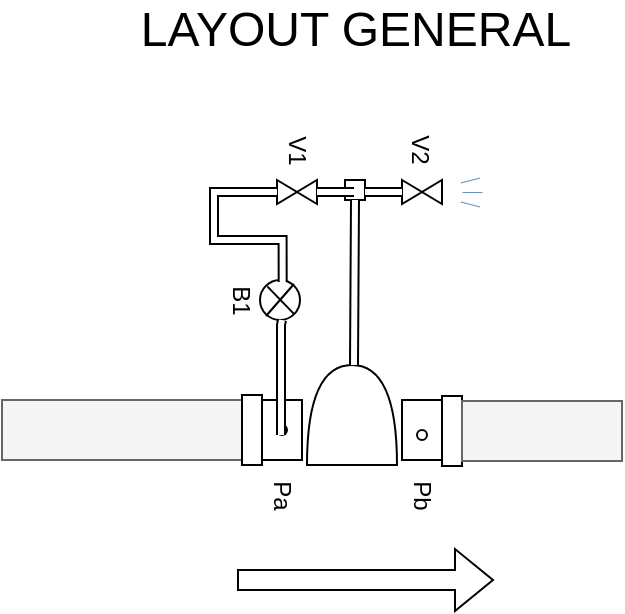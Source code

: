 <mxfile version="20.2.7" type="google" pages="8"><diagram id="24fRpMa6D93avcqfJm5P" name="GeneralView"><mxGraphModel grid="1" page="1" gridSize="10" guides="1" tooltips="1" connect="1" arrows="1" fold="1" pageScale="1" pageWidth="827" pageHeight="1169" math="0" shadow="0"><root><mxCell id="0"/><mxCell id="1" parent="0"/><mxCell id="uTOuGnI5vIkZa5rgAY8F-1" value="&lt;font style=&quot;font-size: 24px;&quot;&gt;LAYOUT GENERAL&lt;/font&gt;" style="text;html=1;strokeColor=none;fillColor=none;align=center;verticalAlign=middle;whiteSpace=wrap;rounded=0;strokeWidth=8;" vertex="1" parent="1"><mxGeometry x="265.5" y="40" width="250" height="30" as="geometry"/></mxCell><mxCell id="jSik7v7KiSy1A3J5aqY4-4" value="" style="rounded=0;whiteSpace=wrap;html=1;rotation=180;fillColor=#f5f5f5;fontColor=#333333;strokeColor=#666666;" vertex="1" parent="1"><mxGeometry x="214" y="240" width="120" height="30" as="geometry"/></mxCell><mxCell id="jSik7v7KiSy1A3J5aqY4-7" value="" style="rounded=0;whiteSpace=wrap;html=1;rotation=180;" vertex="1" parent="1"><mxGeometry x="414" y="240" width="20" height="30" as="geometry"/></mxCell><mxCell id="jSik7v7KiSy1A3J5aqY4-8" value="" style="rounded=0;whiteSpace=wrap;html=1;rotation=180;" vertex="1" parent="1"><mxGeometry x="434" y="238" width="10" height="35" as="geometry"/></mxCell><mxCell id="jSik7v7KiSy1A3J5aqY4-10" value="" style="rounded=0;whiteSpace=wrap;html=1;rotation=180;" vertex="1" parent="1"><mxGeometry x="344" y="240" width="20" height="30" as="geometry"/></mxCell><mxCell id="jSik7v7KiSy1A3J5aqY4-11" value="" style="shape=or;whiteSpace=wrap;html=1;rotation=-90;" vertex="1" parent="1"><mxGeometry x="364" y="225" width="50" height="45" as="geometry"/></mxCell><mxCell id="jSik7v7KiSy1A3J5aqY4-12" value="" style="rounded=0;whiteSpace=wrap;html=1;rotation=-180;" vertex="1" parent="1"><mxGeometry x="334" y="237.5" width="10" height="35" as="geometry"/></mxCell><mxCell id="jSik7v7KiSy1A3J5aqY4-13" value="" style="rounded=0;whiteSpace=wrap;html=1;rotation=180;fillColor=#f5f5f5;fontColor=#333333;strokeColor=#666666;" vertex="1" parent="1"><mxGeometry x="444" y="240.5" width="80" height="30" as="geometry"/></mxCell><mxCell id="jSik7v7KiSy1A3J5aqY4-16" value="" style="ellipse;whiteSpace=wrap;html=1;rotation=90;" vertex="1" parent="1"><mxGeometry x="421.5" y="255" width="5" height="5" as="geometry"/></mxCell><mxCell id="jSik7v7KiSy1A3J5aqY4-18" value="" style="ellipse;whiteSpace=wrap;html=1;rotation=90;" vertex="1" parent="1"><mxGeometry x="351.5" y="252.5" width="5" height="5" as="geometry"/></mxCell><mxCell id="jSik7v7KiSy1A3J5aqY4-20" value="Pa" style="text;html=1;strokeColor=none;fillColor=none;align=center;verticalAlign=middle;whiteSpace=wrap;rounded=0;rotation=90;" vertex="1" parent="1"><mxGeometry x="324" y="273" width="60" height="30" as="geometry"/></mxCell><mxCell id="jSik7v7KiSy1A3J5aqY4-21" value="Pb" style="text;html=1;strokeColor=none;fillColor=none;align=center;verticalAlign=middle;whiteSpace=wrap;rounded=0;rotation=90;" vertex="1" parent="1"><mxGeometry x="394" y="273" width="60" height="30" as="geometry"/></mxCell><mxCell id="jSik7v7KiSy1A3J5aqY4-29" value="" style="group;rotation=0;" vertex="1" connectable="0" parent="1"><mxGeometry x="414" y="130" width="20" height="12" as="geometry"/></mxCell><mxCell id="jSik7v7KiSy1A3J5aqY4-27" value="" style="triangle;whiteSpace=wrap;html=1;rotation=0;" vertex="1" parent="jSik7v7KiSy1A3J5aqY4-29"><mxGeometry width="10" height="12" as="geometry"/></mxCell><mxCell id="jSik7v7KiSy1A3J5aqY4-28" value="" style="triangle;whiteSpace=wrap;html=1;rotation=-180;" vertex="1" parent="jSik7v7KiSy1A3J5aqY4-29"><mxGeometry x="10" width="10" height="12" as="geometry"/></mxCell><mxCell id="jSik7v7KiSy1A3J5aqY4-31" value="" style="group;rotation=90;" vertex="1" connectable="0" parent="1"><mxGeometry x="343" y="180" width="20" height="20" as="geometry"/></mxCell><mxCell id="jSik7v7KiSy1A3J5aqY4-23" value="" style="ellipse;whiteSpace=wrap;html=1;aspect=fixed;rotation=90;" vertex="1" parent="jSik7v7KiSy1A3J5aqY4-31"><mxGeometry width="20" height="20" as="geometry"/></mxCell><mxCell id="jSik7v7KiSy1A3J5aqY4-24" value="" style="endArrow=none;html=1;rounded=0;exitX=0.16;exitY=0.817;exitDx=0;exitDy=0;exitPerimeter=0;entryX=1;entryY=0;entryDx=0;entryDy=0;" edge="1" parent="jSik7v7KiSy1A3J5aqY4-31" source="jSik7v7KiSy1A3J5aqY4-23" target="jSik7v7KiSy1A3J5aqY4-23"><mxGeometry width="50" height="50" relative="1" as="geometry"><mxPoint x="5" y="5" as="sourcePoint"/><mxPoint x="15" y="15" as="targetPoint"/></mxGeometry></mxCell><mxCell id="jSik7v7KiSy1A3J5aqY4-26" value="" style="endArrow=none;html=1;rounded=0;" edge="1" parent="jSik7v7KiSy1A3J5aqY4-31"><mxGeometry width="50" height="50" relative="1" as="geometry"><mxPoint x="17" y="2" as="sourcePoint"/><mxPoint x="3" y="18" as="targetPoint"/></mxGeometry></mxCell><mxCell id="VL-p-ZNrkNpyegh35DVr-9" style="edgeStyle=elbowEdgeStyle;rounded=0;orthogonalLoop=1;jettySize=auto;elbow=vertical;html=1;exitX=0.5;exitY=0;exitDx=0;exitDy=0;strokeColor=#FFFFFF;strokeWidth=5;" edge="1" parent="1" source="jSik7v7KiSy1A3J5aqY4-45"><mxGeometry relative="1" as="geometry"><mxPoint x="390" y="180" as="targetPoint"/></mxGeometry></mxCell><mxCell id="3ZXe-MoW28rACbytgLez-4" style="edgeStyle=elbowEdgeStyle;rounded=0;orthogonalLoop=1;jettySize=auto;elbow=vertical;html=1;exitX=0.5;exitY=1;exitDx=0;exitDy=0;strokeColor=#FFFFFF;strokeWidth=5;" edge="1" parent="1" source="jSik7v7KiSy1A3J5aqY4-45"><mxGeometry relative="1" as="geometry"><mxPoint x="384" y="190" as="targetPoint"/></mxGeometry></mxCell><mxCell id="3ZXe-MoW28rACbytgLez-5" style="edgeStyle=elbowEdgeStyle;rounded=0;orthogonalLoop=1;jettySize=auto;elbow=vertical;html=1;exitX=0;exitY=0.5;exitDx=0;exitDy=0;strokeColor=#FFFFFF;strokeWidth=5;" edge="1" parent="1" source="jSik7v7KiSy1A3J5aqY4-45"><mxGeometry relative="1" as="geometry"><mxPoint x="389" y="160" as="targetPoint"/></mxGeometry></mxCell><mxCell id="3ZXe-MoW28rACbytgLez-20" value="" style="edgeStyle=elbowEdgeStyle;rounded=0;orthogonalLoop=1;jettySize=auto;elbow=vertical;html=1;endSize=5;strokeColor=#FFFFFF;strokeWidth=5;" edge="1" parent="1" source="jSik7v7KiSy1A3J5aqY4-45" target="jSik7v7KiSy1A3J5aqY4-49"><mxGeometry relative="1" as="geometry"/></mxCell><mxCell id="jSik7v7KiSy1A3J5aqY4-45" value="" style="rounded=0;whiteSpace=wrap;html=1;rotation=90;" vertex="1" parent="1"><mxGeometry x="385.5" y="130" width="10" height="10" as="geometry"/></mxCell><mxCell id="jSik7v7KiSy1A3J5aqY4-49" value="&lt;br&gt;B1" style="text;html=1;strokeColor=none;fillColor=none;align=center;verticalAlign=middle;whiteSpace=wrap;rounded=0;rotation=90;" vertex="1" parent="1"><mxGeometry x="311.5" y="175" width="60" height="30" as="geometry"/></mxCell><mxCell id="3ZXe-MoW28rACbytgLez-2" value="" style="edgeStyle=elbowEdgeStyle;rounded=0;orthogonalLoop=1;jettySize=auto;elbow=vertical;html=1;strokeColor=#FFFFFF;strokeWidth=5;" edge="1" parent="1" source="jSik7v7KiSy1A3J5aqY4-50" target="jSik7v7KiSy1A3J5aqY4-23"><mxGeometry relative="1" as="geometry"/></mxCell><mxCell id="3ZXe-MoW28rACbytgLez-3" value="" style="edgeStyle=elbowEdgeStyle;rounded=0;orthogonalLoop=1;jettySize=auto;elbow=vertical;html=1;strokeColor=#FFFFFF;strokeWidth=5;" edge="1" parent="1" source="jSik7v7KiSy1A3J5aqY4-50" target="jSik7v7KiSy1A3J5aqY4-23"><mxGeometry relative="1" as="geometry"/></mxCell><mxCell id="jSik7v7KiSy1A3J5aqY4-50" value="V1" style="text;html=1;strokeColor=none;fillColor=none;align=center;verticalAlign=middle;whiteSpace=wrap;rounded=0;rotation=90;" vertex="1" parent="1"><mxGeometry x="331.5" y="100" width="60" height="30" as="geometry"/></mxCell><mxCell id="jSik7v7KiSy1A3J5aqY4-51" value="V2" style="text;html=1;strokeColor=none;fillColor=none;align=center;verticalAlign=middle;whiteSpace=wrap;rounded=0;rotation=90;" vertex="1" parent="1"><mxGeometry x="393" y="100" width="60" height="30" as="geometry"/></mxCell><mxCell id="RivBZDRV266Q-PZpQNlk-13" value="" style="group;rotation=0;" connectable="0" vertex="1" parent="1"><mxGeometry x="351.5" y="130" width="20" height="12" as="geometry"/></mxCell><mxCell id="RivBZDRV266Q-PZpQNlk-14" value="" style="triangle;whiteSpace=wrap;html=1;rotation=0;" vertex="1" parent="RivBZDRV266Q-PZpQNlk-13"><mxGeometry width="10" height="12" as="geometry"/></mxCell><mxCell id="RivBZDRV266Q-PZpQNlk-15" value="" style="triangle;whiteSpace=wrap;html=1;rotation=-180;" vertex="1" parent="RivBZDRV266Q-PZpQNlk-13"><mxGeometry x="10" width="10" height="12" as="geometry"/></mxCell><mxCell id="VL-p-ZNrkNpyegh35DVr-1" value="" style="shape=flexArrow;endArrow=classic;html=1;rounded=0;" edge="1" parent="1"><mxGeometry width="50" height="50" relative="1" as="geometry"><mxPoint x="331.5" y="330" as="sourcePoint"/><mxPoint x="460" y="330" as="targetPoint"/></mxGeometry></mxCell><mxCell id="VL-p-ZNrkNpyegh35DVr-8" value="" style="shape=filledEdge;rounded=0;fixDash=1;endArrow=none;strokeWidth=5;fillColor=#ffffff;edgeStyle=elbowEdgeStyle;elbow=vertical;" edge="1" parent="1"><mxGeometry width="60" height="40" relative="1" as="geometry"><mxPoint x="353.5" y="257.5" as="sourcePoint"/><mxPoint x="354" y="200" as="targetPoint"/><Array as="points"><mxPoint x="399.5" y="202.5"/></Array></mxGeometry></mxCell><mxCell id="3ZXe-MoW28rACbytgLez-6" value="" style="line;strokeWidth=0.5;html=1;perimeter=backbonePerimeter;points=[];outlineConnect=0;fillColor=#dae8fc;strokeColor=#6c8ebf;" vertex="1" parent="1"><mxGeometry x="444" y="131" width="10" height="10" as="geometry"/></mxCell><mxCell id="3ZXe-MoW28rACbytgLez-7" value="" style="line;strokeWidth=0.5;html=1;perimeter=backbonePerimeter;points=[];outlineConnect=0;fillColor=#dae8fc;strokeColor=#6c8ebf;rotation=15;" vertex="1" parent="1"><mxGeometry x="443" y="137" width="10" height="10" as="geometry"/></mxCell><mxCell id="3ZXe-MoW28rACbytgLez-8" value="" style="line;strokeWidth=0.5;html=1;perimeter=backbonePerimeter;points=[];outlineConnect=0;fillColor=#dae8fc;strokeColor=#6c8ebf;rotation=-15;" vertex="1" parent="1"><mxGeometry x="443" y="125" width="10" height="10" as="geometry"/></mxCell><mxCell id="3ZXe-MoW28rACbytgLez-13" value="" style="shape=filledEdge;rounded=0;fixDash=1;endArrow=none;strokeWidth=5;fillColor=#ffffff;edgeStyle=orthogonalEdgeStyle;elbow=vertical;entryX=0.35;entryY=0.072;entryDx=0;entryDy=0;entryPerimeter=0;exitX=0;exitY=0.5;exitDx=0;exitDy=0;" edge="1" parent="1" source="RivBZDRV266Q-PZpQNlk-14" target="jSik7v7KiSy1A3J5aqY4-49"><mxGeometry width="60" height="40" relative="1" as="geometry"><mxPoint x="320" y="150" as="sourcePoint"/><mxPoint x="440" y="160" as="targetPoint"/><Array as="points"><mxPoint x="320" y="136"/><mxPoint x="320" y="160"/><mxPoint x="354" y="160"/></Array></mxGeometry></mxCell><mxCell id="3ZXe-MoW28rACbytgLez-18" value="" style="shape=filledEdge;rounded=0;fixDash=1;endArrow=none;strokeWidth=5;fillColor=#ffffff;edgeStyle=orthogonalEdgeStyle;endSize=5;elbow=vertical;exitX=1;exitY=0.5;exitDx=0;exitDy=0;" edge="1" parent="1" source="jSik7v7KiSy1A3J5aqY4-45"><mxGeometry width="60" height="40" relative="1" as="geometry"><mxPoint x="410" y="180" as="sourcePoint"/><mxPoint x="390" y="222.5" as="targetPoint"/></mxGeometry></mxCell><mxCell id="3ZXe-MoW28rACbytgLez-19" value="" style="shape=filledEdge;rounded=0;fixDash=1;endArrow=none;strokeWidth=5;fillColor=#ffffff;edgeStyle=orthogonalEdgeStyle;endSize=5;elbow=vertical;exitX=0;exitY=0.5;exitDx=0;exitDy=0;" edge="1" parent="1" source="RivBZDRV266Q-PZpQNlk-15"><mxGeometry width="60" height="40" relative="1" as="geometry"><mxPoint x="380" y="270" as="sourcePoint"/><mxPoint x="390" y="136" as="targetPoint"/></mxGeometry></mxCell><mxCell id="3ZXe-MoW28rACbytgLez-21" value="" style="shape=filledEdge;rounded=0;fixDash=1;endArrow=none;strokeWidth=5;fillColor=#ffffff;edgeStyle=orthogonalEdgeStyle;endSize=5;elbow=vertical;exitX=0;exitY=0.5;exitDx=0;exitDy=0;" edge="1" parent="1"><mxGeometry width="60" height="40" relative="1" as="geometry"><mxPoint x="395.5" y="136" as="sourcePoint"/><mxPoint x="414" y="136" as="targetPoint"/></mxGeometry></mxCell></root></mxGraphModel></diagram><diagram id="8aszFItNOGiydy049E0s" name="plcLogic"><mxGraphModel grid="1" page="1" gridSize="10" guides="1" tooltips="1" connect="1" arrows="1" fold="1" pageScale="1" pageWidth="1169" pageHeight="827" math="0" shadow="0"><root><mxCell id="0"/><mxCell id="1" parent="0"/><mxCell id="eJaTSHnbvJVqimIhgLaq-29" style="edgeStyle=orthogonalEdgeStyle;rounded=0;orthogonalLoop=1;jettySize=auto;html=1;entryX=0.5;entryY=0;entryDx=0;entryDy=0;" edge="1" parent="1" source="eJaTSHnbvJVqimIhgLaq-5" target="eJaTSHnbvJVqimIhgLaq-28"><mxGeometry relative="1" as="geometry"/></mxCell><mxCell id="eJaTSHnbvJVqimIhgLaq-30" value="EMERGENCIA" style="edgeLabel;html=1;align=center;verticalAlign=middle;resizable=0;points=[];" connectable="0" vertex="1" parent="eJaTSHnbvJVqimIhgLaq-29"><mxGeometry x="0.022" y="-2" relative="1" as="geometry"><mxPoint x="38" y="2" as="offset"/></mxGeometry></mxCell><mxCell id="eJaTSHnbvJVqimIhgLaq-32" value="" style="edgeStyle=orthogonalEdgeStyle;rounded=0;orthogonalLoop=1;jettySize=auto;html=1;" edge="1" parent="1" source="eJaTSHnbvJVqimIhgLaq-5" target="eJaTSHnbvJVqimIhgLaq-31"><mxGeometry relative="1" as="geometry"/></mxCell><mxCell id="eJaTSHnbvJVqimIhgLaq-44" value="AUTOMATICO" style="edgeLabel;html=1;align=center;verticalAlign=middle;resizable=0;points=[];" connectable="0" vertex="1" parent="eJaTSHnbvJVqimIhgLaq-32"><mxGeometry x="-0.308" y="-1" relative="1" as="geometry"><mxPoint as="offset"/></mxGeometry></mxCell><mxCell id="eJaTSHnbvJVqimIhgLaq-46" style="edgeStyle=orthogonalEdgeStyle;rounded=0;orthogonalLoop=1;jettySize=auto;html=1;entryX=0.5;entryY=0;entryDx=0;entryDy=0;" edge="1" parent="1" source="eJaTSHnbvJVqimIhgLaq-5" target="WstIDocJKSraO7N_QDEo-1"><mxGeometry relative="1" as="geometry"><mxPoint x="1000" y="340" as="targetPoint"/></mxGeometry></mxCell><mxCell id="WstIDocJKSraO7N_QDEo-2" value="REMOTO" style="edgeLabel;html=1;align=center;verticalAlign=middle;resizable=0;points=[];" connectable="0" vertex="1" parent="eJaTSHnbvJVqimIhgLaq-46"><mxGeometry x="-0.35" relative="1" as="geometry"><mxPoint as="offset"/></mxGeometry></mxCell><mxCell id="eJaTSHnbvJVqimIhgLaq-5" value="SELECION DE MODO" style="rhombus;whiteSpace=wrap;html=1;fillColor=#dae8fc;strokeColor=#6c8ebf;" vertex="1" parent="1"><mxGeometry x="550" y="230" width="80" height="80" as="geometry"/></mxCell><mxCell id="eJaTSHnbvJVqimIhgLaq-26" value="" style="edgeStyle=orthogonalEdgeStyle;rounded=0;orthogonalLoop=1;jettySize=auto;html=1;strokeColor=#333333;strokeWidth=1;" edge="1" parent="1" source="eJaTSHnbvJVqimIhgLaq-27" target="eJaTSHnbvJVqimIhgLaq-5"><mxGeometry relative="1" as="geometry"/></mxCell><mxCell id="eJaTSHnbvJVqimIhgLaq-27" value="OEPRADOR" style="rounded=1;whiteSpace=wrap;html=1;fillColor=#dae8fc;strokeColor=#6c8ebf;" vertex="1" parent="1"><mxGeometry x="540" y="170" width="100" height="30" as="geometry"/></mxCell><mxCell id="eJaTSHnbvJVqimIhgLaq-28" value="Se activa sigue la logica que tengan conectada las entradas 5 y 8 del tablero" style="rounded=1;whiteSpace=wrap;html=1;fillColor=#f8cecc;strokeColor=#b85450;" vertex="1" parent="1"><mxGeometry x="150" y="340" width="120" height="90" as="geometry"/></mxCell><mxCell id="eJaTSHnbvJVqimIhgLaq-34" style="edgeStyle=orthogonalEdgeStyle;rounded=0;orthogonalLoop=1;jettySize=auto;html=1;entryX=0.5;entryY=0;entryDx=0;entryDy=0;" edge="1" parent="1" source="eJaTSHnbvJVqimIhgLaq-31" target="eJaTSHnbvJVqimIhgLaq-33"><mxGeometry relative="1" as="geometry"/></mxCell><mxCell id="eJaTSHnbvJVqimIhgLaq-47" value="0" style="edgeLabel;html=1;align=center;verticalAlign=middle;resizable=0;points=[];" connectable="0" vertex="1" parent="eJaTSHnbvJVqimIhgLaq-34"><mxGeometry x="-0.285" relative="1" as="geometry"><mxPoint as="offset"/></mxGeometry></mxCell><mxCell id="eJaTSHnbvJVqimIhgLaq-39" style="edgeStyle=orthogonalEdgeStyle;rounded=0;orthogonalLoop=1;jettySize=auto;html=1;entryX=0.5;entryY=0;entryDx=0;entryDy=0;exitX=0.5;exitY=1;exitDx=0;exitDy=0;" edge="1" parent="1" source="eJaTSHnbvJVqimIhgLaq-31" target="eJaTSHnbvJVqimIhgLaq-35"><mxGeometry relative="1" as="geometry"/></mxCell><mxCell id="eJaTSHnbvJVqimIhgLaq-48" value="1" style="edgeLabel;html=1;align=center;verticalAlign=middle;resizable=0;points=[];" connectable="0" vertex="1" parent="eJaTSHnbvJVqimIhgLaq-39"><mxGeometry x="0.163" y="-1" relative="1" as="geometry"><mxPoint as="offset"/></mxGeometry></mxCell><mxCell id="eJaTSHnbvJVqimIhgLaq-40" style="edgeStyle=orthogonalEdgeStyle;rounded=0;orthogonalLoop=1;jettySize=auto;html=1;" edge="1" parent="1" source="eJaTSHnbvJVqimIhgLaq-31" target="eJaTSHnbvJVqimIhgLaq-36"><mxGeometry relative="1" as="geometry"/></mxCell><mxCell id="eJaTSHnbvJVqimIhgLaq-49" value="2" style="edgeLabel;html=1;align=center;verticalAlign=middle;resizable=0;points=[];" connectable="0" vertex="1" parent="eJaTSHnbvJVqimIhgLaq-40"><mxGeometry x="0.279" y="-1" relative="1" as="geometry"><mxPoint as="offset"/></mxGeometry></mxCell><mxCell id="eJaTSHnbvJVqimIhgLaq-42" style="edgeStyle=orthogonalEdgeStyle;rounded=0;orthogonalLoop=1;jettySize=auto;html=1;" edge="1" parent="1" source="eJaTSHnbvJVqimIhgLaq-31" target="eJaTSHnbvJVqimIhgLaq-38"><mxGeometry relative="1" as="geometry"/></mxCell><mxCell id="eJaTSHnbvJVqimIhgLaq-51" value="4" style="edgeLabel;html=1;align=center;verticalAlign=middle;resizable=0;points=[];" connectable="0" vertex="1" parent="eJaTSHnbvJVqimIhgLaq-42"><mxGeometry x="-0.459" relative="1" as="geometry"><mxPoint as="offset"/></mxGeometry></mxCell><mxCell id="eJaTSHnbvJVqimIhgLaq-43" style="edgeStyle=orthogonalEdgeStyle;rounded=0;orthogonalLoop=1;jettySize=auto;html=1;entryX=0.5;entryY=0;entryDx=0;entryDy=0;" edge="1" parent="1" source="eJaTSHnbvJVqimIhgLaq-31" target="eJaTSHnbvJVqimIhgLaq-37"><mxGeometry relative="1" as="geometry"><Array as="points"><mxPoint x="590" y="480"/><mxPoint x="690" y="480"/></Array></mxGeometry></mxCell><mxCell id="eJaTSHnbvJVqimIhgLaq-50" value="3" style="edgeLabel;html=1;align=center;verticalAlign=middle;resizable=0;points=[];" connectable="0" vertex="1" parent="eJaTSHnbvJVqimIhgLaq-43"><mxGeometry x="-0.085" y="2" relative="1" as="geometry"><mxPoint as="offset"/></mxGeometry></mxCell><mxCell id="eJaTSHnbvJVqimIhgLaq-31" value="controlSystem" style="rhombus;whiteSpace=wrap;html=1;fillColor=#f8cecc;strokeColor=#b85450;" vertex="1" parent="1"><mxGeometry x="550" y="370" width="80" height="80" as="geometry"/></mxCell><mxCell id="eJaTSHnbvJVqimIhgLaq-33" value="control por niveles de llenado" style="rounded=1;whiteSpace=wrap;html=1;fillColor=#f8cecc;strokeColor=#b85450;gradientColor=none;dashed=1;" vertex="1" parent="1"><mxGeometry x="345" y="510" width="90" height="75" as="geometry"/></mxCell><mxCell id="eJaTSHnbvJVqimIhgLaq-35" value="control por niveles de vaciado" style="rounded=1;whiteSpace=wrap;html=1;fillColor=#f8cecc;strokeColor=#b85450;dashed=1;" vertex="1" parent="1"><mxGeometry x="445" y="510" width="90" height="75" as="geometry"/></mxCell><mxCell id="eJaTSHnbvJVqimIhgLaq-36" value="control externo" style="rounded=1;whiteSpace=wrap;html=1;fillColor=#f8cecc;strokeColor=#b85450;dashed=1;" vertex="1" parent="1"><mxGeometry x="545" y="510" width="90" height="75" as="geometry"/></mxCell><mxCell id="eJaTSHnbvJVqimIhgLaq-37" value="control por consigna continua" style="rounded=1;whiteSpace=wrap;html=1;fillColor=#f8cecc;strokeColor=#b85450;dashed=1;" vertex="1" parent="1"><mxGeometry x="645" y="510" width="90" height="75" as="geometry"/></mxCell><mxCell id="eJaTSHnbvJVqimIhgLaq-38" value="control por niveles de llenado con espera despues de apertura" style="rounded=1;whiteSpace=wrap;html=1;fillColor=#f8cecc;strokeColor=#b85450;dashed=1;" vertex="1" parent="1"><mxGeometry x="745" y="510" width="90" height="75" as="geometry"/></mxCell><mxCell id="WstIDocJKSraO7N_QDEo-1" value="remoteMode" style="rounded=1;whiteSpace=wrap;html=1;fillColor=#f8cecc;strokeColor=#b85450;dashed=1;" vertex="1" parent="1"><mxGeometry x="920" y="365" width="120" height="40" as="geometry"/></mxCell></root></mxGraphModel></diagram><diagram id="vf2j5yQPpFTXHkXw-gQO" name="plcLogic__remoteMode"><mxGraphModel grid="1" page="1" gridSize="10" guides="1" tooltips="1" connect="1" arrows="1" fold="1" pageScale="1" pageWidth="1169" pageHeight="827" math="0" shadow="0"><root><mxCell id="0"/><mxCell id="1" parent="0"/><mxCell id="JsRlq3Eg-9HxUUdwgutL-2" value="" style="edgeStyle=orthogonalEdgeStyle;rounded=0;orthogonalLoop=1;jettySize=auto;html=1;" edge="1" parent="1" source="mWzmMMTa74AiG7B-MTkj-1" target="JsRlq3Eg-9HxUUdwgutL-1"><mxGeometry relative="1" as="geometry"/></mxCell><mxCell id="mWzmMMTa74AiG7B-MTkj-1" value="remoteMode" style="rounded=1;whiteSpace=wrap;html=1;fillColor=#f8cecc;strokeColor=#b85450;dashed=1;" vertex="1" parent="1"><mxGeometry x="525" y="30" width="120" height="40" as="geometry"/></mxCell><mxCell id="CCrn2ZCpiwS67ky5kIDs-1" style="edgeStyle=orthogonalEdgeStyle;rounded=0;orthogonalLoop=1;jettySize=auto;html=1;entryX=0.5;entryY=0;entryDx=0;entryDy=0;" edge="1" parent="1" source="JsRlq3Eg-9HxUUdwgutL-1" target="u0vYeU2Z1FiqOy3DFfya-1"><mxGeometry relative="1" as="geometry"/></mxCell><mxCell id="CCrn2ZCpiwS67ky5kIDs-2" value="CERRAR" style="edgeLabel;html=1;align=center;verticalAlign=middle;resizable=0;points=[];" connectable="0" vertex="1" parent="CCrn2ZCpiwS67ky5kIDs-1"><mxGeometry x="-0.29" y="1" relative="1" as="geometry"><mxPoint as="offset"/></mxGeometry></mxCell><mxCell id="UYbOly0vB4qGd-fIOuRU-28" style="edgeStyle=orthogonalEdgeStyle;rounded=0;orthogonalLoop=1;jettySize=auto;html=1;" edge="1" parent="1" source="JsRlq3Eg-9HxUUdwgutL-1" target="UYbOly0vB4qGd-fIOuRU-16"><mxGeometry relative="1" as="geometry"><mxPoint x="345" y="200" as="targetPoint"/></mxGeometry></mxCell><mxCell id="UYbOly0vB4qGd-fIOuRU-29" value="ABRIR" style="edgeLabel;html=1;align=center;verticalAlign=middle;resizable=0;points=[];" connectable="0" vertex="1" parent="UYbOly0vB4qGd-fIOuRU-28"><mxGeometry x="0.01" y="-2" relative="1" as="geometry"><mxPoint as="offset"/></mxGeometry></mxCell><mxCell id="JsRlq3Eg-9HxUUdwgutL-1" value="ACCION DE LA VALVULA" style="rhombus;whiteSpace=wrap;html=1;fillColor=#dae8fc;strokeColor=#6c8ebf;" vertex="1" parent="1"><mxGeometry x="545" y="120" width="80" height="80" as="geometry"/></mxCell><mxCell id="xP3ZE_tQCAhN_19hV_W0-2" value="" style="edgeStyle=orthogonalEdgeStyle;rounded=0;orthogonalLoop=1;jettySize=auto;html=1;" edge="1" parent="1" source="u0vYeU2Z1FiqOy3DFfya-1" target="xP3ZE_tQCAhN_19hV_W0-1"><mxGeometry relative="1" as="geometry"/></mxCell><mxCell id="u0vYeU2Z1FiqOy3DFfya-1" value="PRENDO B1" style="rounded=1;whiteSpace=wrap;html=1;gradientColor=none;" vertex="1" parent="1"><mxGeometry x="730" y="200" width="100" height="30" as="geometry"/></mxCell><mxCell id="pdH8CkUjRXngDzTavgxa-21" style="edgeStyle=orthogonalEdgeStyle;rounded=0;orthogonalLoop=1;jettySize=auto;html=1;entryX=0.5;entryY=0;entryDx=0;entryDy=0;" edge="1" parent="1" source="xP3ZE_tQCAhN_19hV_W0-1" target="pdH8CkUjRXngDzTavgxa-18"><mxGeometry relative="1" as="geometry"/></mxCell><mxCell id="xP3ZE_tQCAhN_19hV_W0-1" value="ABRO V1" style="rounded=1;whiteSpace=wrap;html=1;gradientColor=none;" vertex="1" parent="1"><mxGeometry x="730" y="260" width="100" height="30" as="geometry"/></mxCell><mxCell id="EaFegNn_f8nSOJ1jLNI5-2" style="edgeStyle=orthogonalEdgeStyle;rounded=0;orthogonalLoop=1;jettySize=auto;html=1;entryX=0.5;entryY=0;entryDx=0;entryDy=0;fontSize=24;" edge="1" parent="1" source="UYbOly0vB4qGd-fIOuRU-1" target="pdH8CkUjRXngDzTavgxa-1"><mxGeometry relative="1" as="geometry"/></mxCell><mxCell id="UYbOly0vB4qGd-fIOuRU-1" value="VALVULA CERRADA!" style="rounded=1;whiteSpace=wrap;html=1;fillColor=#dae8fc;strokeColor=#6c8ebf;" vertex="1" parent="1"><mxGeometry x="730" y="630" width="100" height="40" as="geometry"/></mxCell><mxCell id="pdH8CkUjRXngDzTavgxa-25" style="edgeStyle=orthogonalEdgeStyle;rounded=0;orthogonalLoop=1;jettySize=auto;html=1;entryX=0.5;entryY=0;entryDx=0;entryDy=0;" edge="1" parent="1" source="UYbOly0vB4qGd-fIOuRU-4" target="pdH8CkUjRXngDzTavgxa-1"><mxGeometry relative="1" as="geometry"><Array as="points"><mxPoint x="1040" y="760"/><mxPoint x="579" y="760"/></Array></mxGeometry></mxCell><mxCell id="UYbOly0vB4qGd-fIOuRU-4" value="VALVULA OCUPADA!" style="rounded=1;whiteSpace=wrap;html=1;fillColor=#dae8fc;strokeColor=#6c8ebf;" vertex="1" parent="1"><mxGeometry x="990" y="630" width="100" height="40" as="geometry"/></mxCell><mxCell id="UYbOly0vB4qGd-fIOuRU-11" value="" style="edgeStyle=orthogonalEdgeStyle;rounded=0;orthogonalLoop=1;jettySize=auto;html=1;" edge="1" parent="1" target="UYbOly0vB4qGd-fIOuRU-8"><mxGeometry relative="1" as="geometry"><mxPoint x="780" y="505" as="sourcePoint"/></mxGeometry></mxCell><mxCell id="UYbOly0vB4qGd-fIOuRU-7" value="APAGO B1" style="rounded=1;whiteSpace=wrap;html=1;gradientColor=none;" vertex="1" parent="1"><mxGeometry x="730" y="490" width="100" height="30" as="geometry"/></mxCell><mxCell id="UYbOly0vB4qGd-fIOuRU-12" value="" style="edgeStyle=orthogonalEdgeStyle;rounded=0;orthogonalLoop=1;jettySize=auto;html=1;" edge="1" parent="1" source="UYbOly0vB4qGd-fIOuRU-8" target="UYbOly0vB4qGd-fIOuRU-1"><mxGeometry relative="1" as="geometry"/></mxCell><mxCell id="UYbOly0vB4qGd-fIOuRU-8" value="CIERRO V1" style="rounded=1;whiteSpace=wrap;html=1;gradientColor=none;" vertex="1" parent="1"><mxGeometry x="730" y="560" width="100" height="30" as="geometry"/></mxCell><mxCell id="pdH8CkUjRXngDzTavgxa-27" value="" style="edgeStyle=orthogonalEdgeStyle;rounded=0;orthogonalLoop=1;jettySize=auto;html=1;" edge="1" parent="1" source="UYbOly0vB4qGd-fIOuRU-16" target="pdH8CkUjRXngDzTavgxa-26"><mxGeometry relative="1" as="geometry"/></mxCell><mxCell id="UYbOly0vB4qGd-fIOuRU-16" value="ABRO V2" style="rounded=1;whiteSpace=wrap;html=1;gradientColor=none;" vertex="1" parent="1"><mxGeometry x="295" y="260" width="100" height="30" as="geometry"/></mxCell><mxCell id="EaFegNn_f8nSOJ1jLNI5-1" style="edgeStyle=orthogonalEdgeStyle;rounded=0;orthogonalLoop=1;jettySize=auto;html=1;entryX=0.5;entryY=0;entryDx=0;entryDy=0;fontSize=24;" edge="1" parent="1" source="UYbOly0vB4qGd-fIOuRU-20" target="pdH8CkUjRXngDzTavgxa-1"><mxGeometry relative="1" as="geometry"/></mxCell><mxCell id="UYbOly0vB4qGd-fIOuRU-20" value="VALVULA ABIERTA!" style="rounded=1;whiteSpace=wrap;html=1;fillColor=#dae8fc;strokeColor=#6c8ebf;" vertex="1" parent="1"><mxGeometry x="295" y="630" width="100" height="40" as="geometry"/></mxCell><mxCell id="pdH8CkUjRXngDzTavgxa-32" style="edgeStyle=orthogonalEdgeStyle;rounded=0;orthogonalLoop=1;jettySize=auto;html=1;entryX=0.5;entryY=0;entryDx=0;entryDy=0;" edge="1" parent="1" source="UYbOly0vB4qGd-fIOuRU-22" target="pdH8CkUjRXngDzTavgxa-1"><mxGeometry relative="1" as="geometry"><Array as="points"><mxPoint x="100" y="760"/><mxPoint x="579" y="760"/></Array></mxGeometry></mxCell><mxCell id="UYbOly0vB4qGd-fIOuRU-22" value="VALVULA OCUPADA!" style="rounded=1;whiteSpace=wrap;html=1;fillColor=#dae8fc;strokeColor=#6c8ebf;" vertex="1" parent="1"><mxGeometry x="50" y="630" width="100" height="40" as="geometry"/></mxCell><mxCell id="UYbOly0vB4qGd-fIOuRU-25" value="" style="edgeStyle=orthogonalEdgeStyle;rounded=0;orthogonalLoop=1;jettySize=auto;html=1;" edge="1" parent="1" source="UYbOly0vB4qGd-fIOuRU-26" target="UYbOly0vB4qGd-fIOuRU-20"><mxGeometry relative="1" as="geometry"/></mxCell><mxCell id="UYbOly0vB4qGd-fIOuRU-26" value="CIERRO V2" style="rounded=1;whiteSpace=wrap;html=1;gradientColor=none;" vertex="1" parent="1"><mxGeometry x="295" y="560" width="100" height="30" as="geometry"/></mxCell><mxCell id="pdH8CkUjRXngDzTavgxa-5" style="edgeStyle=orthogonalEdgeStyle;rounded=0;orthogonalLoop=1;jettySize=auto;html=1;" edge="1" parent="1" source="pdH8CkUjRXngDzTavgxa-1" target="pdH8CkUjRXngDzTavgxa-6"><mxGeometry relative="1" as="geometry"><mxPoint x="579" y="1007.0" as="targetPoint"/><Array as="points"><mxPoint x="579" y="937"/><mxPoint x="579" y="937"/></Array></mxGeometry></mxCell><mxCell id="pdH8CkUjRXngDzTavgxa-9" value="OCUPADA" style="edgeLabel;html=1;align=center;verticalAlign=middle;resizable=0;points=[];" connectable="0" vertex="1" parent="pdH8CkUjRXngDzTavgxa-5"><mxGeometry x="-0.231" y="-1" relative="1" as="geometry"><mxPoint as="offset"/></mxGeometry></mxCell><mxCell id="pdH8CkUjRXngDzTavgxa-8" style="edgeStyle=orthogonalEdgeStyle;rounded=0;orthogonalLoop=1;jettySize=auto;html=1;entryX=0;entryY=0.5;entryDx=0;entryDy=0;" edge="1" parent="1" source="pdH8CkUjRXngDzTavgxa-1" target="pdH8CkUjRXngDzTavgxa-14"><mxGeometry relative="1" as="geometry"><mxPoint x="759" y="867" as="targetPoint"/></mxGeometry></mxCell><mxCell id="pdH8CkUjRXngDzTavgxa-12" value="ABIERTA" style="edgeLabel;html=1;align=center;verticalAlign=middle;resizable=0;points=[];" connectable="0" vertex="1" parent="pdH8CkUjRXngDzTavgxa-8"><mxGeometry x="-0.208" y="-1" relative="1" as="geometry"><mxPoint as="offset"/></mxGeometry></mxCell><mxCell id="pdH8CkUjRXngDzTavgxa-16" value="" style="edgeStyle=orthogonalEdgeStyle;rounded=0;orthogonalLoop=1;jettySize=auto;html=1;" edge="1" parent="1" source="pdH8CkUjRXngDzTavgxa-1" target="pdH8CkUjRXngDzTavgxa-15"><mxGeometry relative="1" as="geometry"/></mxCell><mxCell id="pdH8CkUjRXngDzTavgxa-17" value="CERRADA" style="edgeLabel;html=1;align=center;verticalAlign=middle;resizable=0;points=[];" connectable="0" vertex="1" parent="pdH8CkUjRXngDzTavgxa-16"><mxGeometry x="-0.119" relative="1" as="geometry"><mxPoint as="offset"/></mxGeometry></mxCell><mxCell id="pdH8CkUjRXngDzTavgxa-1" value="VALVULA" style="rhombus;whiteSpace=wrap;html=1;fillColor=#dae8fc;strokeColor=#6c8ebf;" vertex="1" parent="1"><mxGeometry x="539" y="827" width="80" height="80" as="geometry"/></mxCell><mxCell id="pdH8CkUjRXngDzTavgxa-6" value="EXIT" style="ellipse;whiteSpace=wrap;html=1;aspect=fixed;gradientColor=none;" vertex="1" parent="1"><mxGeometry x="539" y="977" width="80" height="80" as="geometry"/></mxCell><mxCell id="pdH8CkUjRXngDzTavgxa-14" value="Cada 20 minutos ejecuto el proceso de apertura por 15 segundos" style="rounded=0;whiteSpace=wrap;html=1;gradientColor=none;" vertex="1" parent="1"><mxGeometry x="779" y="837" width="150" height="60" as="geometry"/></mxCell><mxCell id="pdH8CkUjRXngDzTavgxa-15" value="Cada 20 minutos ejecuto el proceso de cierre por 15 segundos" style="rounded=0;whiteSpace=wrap;html=1;gradientColor=none;" vertex="1" parent="1"><mxGeometry x="239" y="837" width="150" height="60" as="geometry"/></mxCell><mxCell id="pdH8CkUjRXngDzTavgxa-20" style="edgeStyle=orthogonalEdgeStyle;rounded=0;orthogonalLoop=1;jettySize=auto;html=1;" edge="1" parent="1" source="pdH8CkUjRXngDzTavgxa-18" target="UYbOly0vB4qGd-fIOuRU-7"><mxGeometry relative="1" as="geometry"><Array as="points"><mxPoint x="780" y="450"/><mxPoint x="780" y="450"/></Array></mxGeometry></mxCell><mxCell id="pdH8CkUjRXngDzTavgxa-24" value="FINALIZADO" style="edgeLabel;html=1;align=center;verticalAlign=middle;resizable=0;points=[];" connectable="0" vertex="1" parent="pdH8CkUjRXngDzTavgxa-20"><mxGeometry x="-0.176" y="-1" relative="1" as="geometry"><mxPoint as="offset"/></mxGeometry></mxCell><mxCell id="pdH8CkUjRXngDzTavgxa-22" style="edgeStyle=orthogonalEdgeStyle;rounded=0;orthogonalLoop=1;jettySize=auto;html=1;" edge="1" parent="1" source="pdH8CkUjRXngDzTavgxa-18" target="UYbOly0vB4qGd-fIOuRU-4"><mxGeometry relative="1" as="geometry"/></mxCell><mxCell id="pdH8CkUjRXngDzTavgxa-23" value="ESPERANDO" style="edgeLabel;html=1;align=center;verticalAlign=middle;resizable=0;points=[];" connectable="0" vertex="1" parent="pdH8CkUjRXngDzTavgxa-22"><mxGeometry x="-0.401" relative="1" as="geometry"><mxPoint as="offset"/></mxGeometry></mxCell><mxCell id="pdH8CkUjRXngDzTavgxa-18" value="TIEMPO DE CIERRE" style="rhombus;whiteSpace=wrap;html=1;fillColor=#f8cecc;strokeColor=#b85450;" vertex="1" parent="1"><mxGeometry x="740" y="350" width="80" height="80" as="geometry"/></mxCell><mxCell id="pdH8CkUjRXngDzTavgxa-28" style="edgeStyle=orthogonalEdgeStyle;rounded=0;orthogonalLoop=1;jettySize=auto;html=1;entryX=0.5;entryY=0;entryDx=0;entryDy=0;" edge="1" parent="1" source="pdH8CkUjRXngDzTavgxa-26" target="UYbOly0vB4qGd-fIOuRU-26"><mxGeometry relative="1" as="geometry"/></mxCell><mxCell id="pdH8CkUjRXngDzTavgxa-31" value="FINALIZADO" style="edgeLabel;html=1;align=center;verticalAlign=middle;resizable=0;points=[];" connectable="0" vertex="1" parent="pdH8CkUjRXngDzTavgxa-28"><mxGeometry x="-0.385" y="1" relative="1" as="geometry"><mxPoint as="offset"/></mxGeometry></mxCell><mxCell id="pdH8CkUjRXngDzTavgxa-29" style="edgeStyle=orthogonalEdgeStyle;rounded=0;orthogonalLoop=1;jettySize=auto;html=1;" edge="1" parent="1" source="pdH8CkUjRXngDzTavgxa-26" target="UYbOly0vB4qGd-fIOuRU-22"><mxGeometry relative="1" as="geometry"/></mxCell><mxCell id="pdH8CkUjRXngDzTavgxa-30" value="ESPERANDO" style="edgeLabel;html=1;align=center;verticalAlign=middle;resizable=0;points=[];" connectable="0" vertex="1" parent="pdH8CkUjRXngDzTavgxa-29"><mxGeometry x="-0.407" y="-2" relative="1" as="geometry"><mxPoint as="offset"/></mxGeometry></mxCell><mxCell id="pdH8CkUjRXngDzTavgxa-26" value="TIEMPO DE APERTURA" style="rhombus;whiteSpace=wrap;html=1;fillColor=#f8cecc;strokeColor=#b85450;" vertex="1" parent="1"><mxGeometry x="305" y="350" width="80" height="80" as="geometry"/></mxCell></root></mxGraphModel></diagram><diagram name="plcLogic__ctrllNivelesVaciado" id="R9iw2ZDmH_v_1xIUkd61"><mxGraphModel grid="1" page="1" gridSize="10" guides="1" tooltips="1" connect="1" arrows="1" fold="1" pageScale="1" pageWidth="1169" pageHeight="827" math="0" shadow="0"><root><mxCell id="CybriMtERdb1JHKTrpi--0"/><mxCell id="CybriMtERdb1JHKTrpi--1" parent="CybriMtERdb1JHKTrpi--0"/><mxCell id="CybriMtERdb1JHKTrpi--4" value="" style="edgeStyle=orthogonalEdgeStyle;rounded=0;orthogonalLoop=1;jettySize=auto;html=1;" edge="1" parent="CybriMtERdb1JHKTrpi--1" source="CybriMtERdb1JHKTrpi--5" target="CybriMtERdb1JHKTrpi--7"><mxGeometry relative="1" as="geometry"/></mxCell><mxCell id="CybriMtERdb1JHKTrpi--5" value="PRENDO B1" style="rounded=1;whiteSpace=wrap;html=1;gradientColor=none;" vertex="1" parent="CybriMtERdb1JHKTrpi--1"><mxGeometry x="750" y="430" width="100" height="30" as="geometry"/></mxCell><mxCell id="CybriMtERdb1JHKTrpi--6" style="edgeStyle=orthogonalEdgeStyle;rounded=0;orthogonalLoop=1;jettySize=auto;html=1;entryX=0.5;entryY=0;entryDx=0;entryDy=0;" edge="1" parent="CybriMtERdb1JHKTrpi--1" source="CybriMtERdb1JHKTrpi--7" target="CybriMtERdb1JHKTrpi--38"><mxGeometry relative="1" as="geometry"/></mxCell><mxCell id="CybriMtERdb1JHKTrpi--7" value="ABRO V1" style="rounded=1;whiteSpace=wrap;html=1;gradientColor=none;" vertex="1" parent="CybriMtERdb1JHKTrpi--1"><mxGeometry x="750" y="490" width="100" height="30" as="geometry"/></mxCell><mxCell id="CybriMtERdb1JHKTrpi--8" style="edgeStyle=orthogonalEdgeStyle;rounded=0;orthogonalLoop=1;jettySize=auto;html=1;entryX=0.5;entryY=0;entryDx=0;entryDy=0;fontSize=24;" edge="1" parent="CybriMtERdb1JHKTrpi--1" source="CybriMtERdb1JHKTrpi--9" target="CybriMtERdb1JHKTrpi--30"><mxGeometry relative="1" as="geometry"/></mxCell><mxCell id="CybriMtERdb1JHKTrpi--9" value="VALVULA CERRADA!" style="rounded=1;whiteSpace=wrap;html=1;fillColor=#dae8fc;strokeColor=#6c8ebf;" vertex="1" parent="CybriMtERdb1JHKTrpi--1"><mxGeometry x="750" y="860" width="100" height="40" as="geometry"/></mxCell><mxCell id="CybriMtERdb1JHKTrpi--10" style="edgeStyle=orthogonalEdgeStyle;rounded=0;orthogonalLoop=1;jettySize=auto;html=1;entryX=0.5;entryY=0;entryDx=0;entryDy=0;" edge="1" parent="CybriMtERdb1JHKTrpi--1" source="CybriMtERdb1JHKTrpi--11" target="CybriMtERdb1JHKTrpi--30"><mxGeometry relative="1" as="geometry"><Array as="points"><mxPoint x="1060" y="990"/><mxPoint x="599" y="990"/></Array></mxGeometry></mxCell><mxCell id="CybriMtERdb1JHKTrpi--11" value="VALVULA OCUPADA!" style="rounded=1;whiteSpace=wrap;html=1;fillColor=#dae8fc;strokeColor=#6c8ebf;" vertex="1" parent="CybriMtERdb1JHKTrpi--1"><mxGeometry x="1010" y="860" width="100" height="40" as="geometry"/></mxCell><mxCell id="CybriMtERdb1JHKTrpi--12" value="" style="edgeStyle=orthogonalEdgeStyle;rounded=0;orthogonalLoop=1;jettySize=auto;html=1;" edge="1" parent="CybriMtERdb1JHKTrpi--1" target="CybriMtERdb1JHKTrpi--15"><mxGeometry relative="1" as="geometry"><mxPoint x="800" y="735.0" as="sourcePoint"/></mxGeometry></mxCell><mxCell id="CybriMtERdb1JHKTrpi--13" value="APAGO B1" style="rounded=1;whiteSpace=wrap;html=1;gradientColor=none;" vertex="1" parent="CybriMtERdb1JHKTrpi--1"><mxGeometry x="750" y="720" width="100" height="30" as="geometry"/></mxCell><mxCell id="CybriMtERdb1JHKTrpi--14" value="" style="edgeStyle=orthogonalEdgeStyle;rounded=0;orthogonalLoop=1;jettySize=auto;html=1;" edge="1" parent="CybriMtERdb1JHKTrpi--1" source="CybriMtERdb1JHKTrpi--15" target="CybriMtERdb1JHKTrpi--9"><mxGeometry relative="1" as="geometry"/></mxCell><mxCell id="CybriMtERdb1JHKTrpi--15" value="CIERRO V1" style="rounded=1;whiteSpace=wrap;html=1;gradientColor=none;" vertex="1" parent="CybriMtERdb1JHKTrpi--1"><mxGeometry x="750" y="790" width="100" height="30" as="geometry"/></mxCell><mxCell id="CybriMtERdb1JHKTrpi--16" value="" style="edgeStyle=orthogonalEdgeStyle;rounded=0;orthogonalLoop=1;jettySize=auto;html=1;" edge="1" parent="CybriMtERdb1JHKTrpi--1" source="CybriMtERdb1JHKTrpi--17" target="CybriMtERdb1JHKTrpi--43"><mxGeometry relative="1" as="geometry"/></mxCell><mxCell id="CybriMtERdb1JHKTrpi--17" value="ABRO V2" style="rounded=1;whiteSpace=wrap;html=1;gradientColor=none;" vertex="1" parent="CybriMtERdb1JHKTrpi--1"><mxGeometry x="315" y="490" width="100" height="30" as="geometry"/></mxCell><mxCell id="CybriMtERdb1JHKTrpi--18" style="edgeStyle=orthogonalEdgeStyle;rounded=0;orthogonalLoop=1;jettySize=auto;html=1;entryX=0.5;entryY=0;entryDx=0;entryDy=0;fontSize=24;" edge="1" parent="CybriMtERdb1JHKTrpi--1" source="CybriMtERdb1JHKTrpi--19" target="CybriMtERdb1JHKTrpi--30"><mxGeometry relative="1" as="geometry"/></mxCell><mxCell id="CybriMtERdb1JHKTrpi--19" value="VALVULA ABIERTA!" style="rounded=1;whiteSpace=wrap;html=1;fillColor=#dae8fc;strokeColor=#6c8ebf;" vertex="1" parent="CybriMtERdb1JHKTrpi--1"><mxGeometry x="315" y="860" width="100" height="40" as="geometry"/></mxCell><mxCell id="CybriMtERdb1JHKTrpi--20" style="edgeStyle=orthogonalEdgeStyle;rounded=0;orthogonalLoop=1;jettySize=auto;html=1;entryX=0.5;entryY=0;entryDx=0;entryDy=0;" edge="1" parent="CybriMtERdb1JHKTrpi--1" source="CybriMtERdb1JHKTrpi--21" target="CybriMtERdb1JHKTrpi--30"><mxGeometry relative="1" as="geometry"><Array as="points"><mxPoint x="120" y="990"/><mxPoint x="599" y="990"/></Array></mxGeometry></mxCell><mxCell id="CybriMtERdb1JHKTrpi--21" value="VALVULA OCUPADA!" style="rounded=1;whiteSpace=wrap;html=1;fillColor=#dae8fc;strokeColor=#6c8ebf;" vertex="1" parent="CybriMtERdb1JHKTrpi--1"><mxGeometry x="70" y="860" width="100" height="40" as="geometry"/></mxCell><mxCell id="CybriMtERdb1JHKTrpi--22" value="" style="edgeStyle=orthogonalEdgeStyle;rounded=0;orthogonalLoop=1;jettySize=auto;html=1;" edge="1" parent="CybriMtERdb1JHKTrpi--1" source="CybriMtERdb1JHKTrpi--23" target="CybriMtERdb1JHKTrpi--19"><mxGeometry relative="1" as="geometry"/></mxCell><mxCell id="CybriMtERdb1JHKTrpi--23" value="CIERRO V2" style="rounded=1;whiteSpace=wrap;html=1;gradientColor=none;" vertex="1" parent="CybriMtERdb1JHKTrpi--1"><mxGeometry x="315" y="790" width="100" height="30" as="geometry"/></mxCell><mxCell id="CybriMtERdb1JHKTrpi--24" style="edgeStyle=orthogonalEdgeStyle;rounded=0;orthogonalLoop=1;jettySize=auto;html=1;" edge="1" parent="CybriMtERdb1JHKTrpi--1" source="CybriMtERdb1JHKTrpi--30" target="CybriMtERdb1JHKTrpi--31"><mxGeometry relative="1" as="geometry"><mxPoint x="599" y="1237.0" as="targetPoint"/><Array as="points"><mxPoint x="599" y="1167"/><mxPoint x="599" y="1167"/></Array></mxGeometry></mxCell><mxCell id="CybriMtERdb1JHKTrpi--25" value="OCUPADA" style="edgeLabel;html=1;align=center;verticalAlign=middle;resizable=0;points=[];" vertex="1" connectable="0" parent="CybriMtERdb1JHKTrpi--24"><mxGeometry x="-0.231" y="-1" relative="1" as="geometry"><mxPoint as="offset"/></mxGeometry></mxCell><mxCell id="CybriMtERdb1JHKTrpi--26" style="edgeStyle=orthogonalEdgeStyle;rounded=0;orthogonalLoop=1;jettySize=auto;html=1;entryX=0;entryY=0.5;entryDx=0;entryDy=0;" edge="1" parent="CybriMtERdb1JHKTrpi--1" source="CybriMtERdb1JHKTrpi--30" target="CybriMtERdb1JHKTrpi--32"><mxGeometry relative="1" as="geometry"><mxPoint x="779" y="1097" as="targetPoint"/></mxGeometry></mxCell><mxCell id="CybriMtERdb1JHKTrpi--27" value="ABIERTA" style="edgeLabel;html=1;align=center;verticalAlign=middle;resizable=0;points=[];" vertex="1" connectable="0" parent="CybriMtERdb1JHKTrpi--26"><mxGeometry x="-0.208" y="-1" relative="1" as="geometry"><mxPoint as="offset"/></mxGeometry></mxCell><mxCell id="CybriMtERdb1JHKTrpi--28" value="" style="edgeStyle=orthogonalEdgeStyle;rounded=0;orthogonalLoop=1;jettySize=auto;html=1;" edge="1" parent="CybriMtERdb1JHKTrpi--1" source="CybriMtERdb1JHKTrpi--30" target="CybriMtERdb1JHKTrpi--33"><mxGeometry relative="1" as="geometry"/></mxCell><mxCell id="CybriMtERdb1JHKTrpi--29" value="CERRADA" style="edgeLabel;html=1;align=center;verticalAlign=middle;resizable=0;points=[];" vertex="1" connectable="0" parent="CybriMtERdb1JHKTrpi--28"><mxGeometry x="-0.119" relative="1" as="geometry"><mxPoint as="offset"/></mxGeometry></mxCell><mxCell id="CybriMtERdb1JHKTrpi--30" value="VALVULA" style="rhombus;whiteSpace=wrap;html=1;fillColor=#dae8fc;strokeColor=#6c8ebf;" vertex="1" parent="CybriMtERdb1JHKTrpi--1"><mxGeometry x="559" y="1057" width="80" height="80" as="geometry"/></mxCell><mxCell id="CybriMtERdb1JHKTrpi--31" value="EXIT" style="ellipse;whiteSpace=wrap;html=1;aspect=fixed;gradientColor=none;" vertex="1" parent="CybriMtERdb1JHKTrpi--1"><mxGeometry x="559" y="1207" width="80" height="80" as="geometry"/></mxCell><mxCell id="CybriMtERdb1JHKTrpi--32" value="Cada 20 minutos ejecuto el proceso de apertura por 15 segundos" style="rounded=0;whiteSpace=wrap;html=1;gradientColor=none;" vertex="1" parent="CybriMtERdb1JHKTrpi--1"><mxGeometry x="799" y="1067" width="150" height="60" as="geometry"/></mxCell><mxCell id="CybriMtERdb1JHKTrpi--33" value="Cada 20 minutos ejecuto el proceso de cierre por 15 segundos" style="rounded=0;whiteSpace=wrap;html=1;gradientColor=none;" vertex="1" parent="CybriMtERdb1JHKTrpi--1"><mxGeometry x="259" y="1067" width="150" height="60" as="geometry"/></mxCell><mxCell id="CybriMtERdb1JHKTrpi--34" style="edgeStyle=orthogonalEdgeStyle;rounded=0;orthogonalLoop=1;jettySize=auto;html=1;" edge="1" parent="CybriMtERdb1JHKTrpi--1" source="CybriMtERdb1JHKTrpi--38" target="CybriMtERdb1JHKTrpi--13"><mxGeometry relative="1" as="geometry"><Array as="points"><mxPoint x="800" y="680"/><mxPoint x="800" y="680"/></Array></mxGeometry></mxCell><mxCell id="CybriMtERdb1JHKTrpi--35" value="FINALIZADO" style="edgeLabel;html=1;align=center;verticalAlign=middle;resizable=0;points=[];" vertex="1" connectable="0" parent="CybriMtERdb1JHKTrpi--34"><mxGeometry x="-0.176" y="-1" relative="1" as="geometry"><mxPoint as="offset"/></mxGeometry></mxCell><mxCell id="CybriMtERdb1JHKTrpi--36" style="edgeStyle=orthogonalEdgeStyle;rounded=0;orthogonalLoop=1;jettySize=auto;html=1;" edge="1" parent="CybriMtERdb1JHKTrpi--1" source="CybriMtERdb1JHKTrpi--38" target="CybriMtERdb1JHKTrpi--11"><mxGeometry relative="1" as="geometry"/></mxCell><mxCell id="CybriMtERdb1JHKTrpi--37" value="ESPERANDO" style="edgeLabel;html=1;align=center;verticalAlign=middle;resizable=0;points=[];" vertex="1" connectable="0" parent="CybriMtERdb1JHKTrpi--36"><mxGeometry x="-0.401" relative="1" as="geometry"><mxPoint as="offset"/></mxGeometry></mxCell><mxCell id="CybriMtERdb1JHKTrpi--38" value="TIEMPO DE CIERRE" style="rhombus;whiteSpace=wrap;html=1;fillColor=#f8cecc;strokeColor=#b85450;" vertex="1" parent="CybriMtERdb1JHKTrpi--1"><mxGeometry x="760" y="580" width="80" height="80" as="geometry"/></mxCell><mxCell id="CybriMtERdb1JHKTrpi--39" style="edgeStyle=orthogonalEdgeStyle;rounded=0;orthogonalLoop=1;jettySize=auto;html=1;entryX=0.5;entryY=0;entryDx=0;entryDy=0;" edge="1" parent="CybriMtERdb1JHKTrpi--1" source="CybriMtERdb1JHKTrpi--43" target="CybriMtERdb1JHKTrpi--23"><mxGeometry relative="1" as="geometry"/></mxCell><mxCell id="CybriMtERdb1JHKTrpi--40" value="FINALIZADO" style="edgeLabel;html=1;align=center;verticalAlign=middle;resizable=0;points=[];" vertex="1" connectable="0" parent="CybriMtERdb1JHKTrpi--39"><mxGeometry x="-0.385" y="1" relative="1" as="geometry"><mxPoint as="offset"/></mxGeometry></mxCell><mxCell id="CybriMtERdb1JHKTrpi--41" style="edgeStyle=orthogonalEdgeStyle;rounded=0;orthogonalLoop=1;jettySize=auto;html=1;" edge="1" parent="CybriMtERdb1JHKTrpi--1" source="CybriMtERdb1JHKTrpi--43" target="CybriMtERdb1JHKTrpi--21"><mxGeometry relative="1" as="geometry"/></mxCell><mxCell id="CybriMtERdb1JHKTrpi--42" value="ESPERANDO" style="edgeLabel;html=1;align=center;verticalAlign=middle;resizable=0;points=[];" vertex="1" connectable="0" parent="CybriMtERdb1JHKTrpi--41"><mxGeometry x="-0.407" y="-2" relative="1" as="geometry"><mxPoint as="offset"/></mxGeometry></mxCell><mxCell id="CybriMtERdb1JHKTrpi--43" value="TIEMPO DE APERTURA" style="rhombus;whiteSpace=wrap;html=1;fillColor=#f8cecc;strokeColor=#b85450;" vertex="1" parent="CybriMtERdb1JHKTrpi--1"><mxGeometry x="325" y="580" width="80" height="80" as="geometry"/></mxCell><mxCell id="CybriMtERdb1JHKTrpi--44" style="edgeStyle=orthogonalEdgeStyle;rounded=0;orthogonalLoop=1;jettySize=auto;html=1;entryX=0.5;entryY=0;entryDx=0;entryDy=0;fontSize=24;" edge="1" parent="CybriMtERdb1JHKTrpi--1" source="CybriMtERdb1JHKTrpi--47" target="CybriMtERdb1JHKTrpi--5"><mxGeometry relative="1" as="geometry"/></mxCell><mxCell id="CybriMtERdb1JHKTrpi--46" style="edgeStyle=orthogonalEdgeStyle;rounded=0;orthogonalLoop=1;jettySize=auto;html=1;entryX=0.5;entryY=0;entryDx=0;entryDy=0;fontSize=24;" edge="1" parent="CybriMtERdb1JHKTrpi--1" source="CybriMtERdb1JHKTrpi--47" target="CybriMtERdb1JHKTrpi--17"><mxGeometry relative="1" as="geometry"/></mxCell><mxCell id="CybriMtERdb1JHKTrpi--47" value="REFERENCIA&lt;br&gt;[REF]" style="rhombus;whiteSpace=wrap;html=1;fillColor=#f8cecc;strokeColor=#b85450;" vertex="1" parent="CybriMtERdb1JHKTrpi--1"><mxGeometry x="562.59" y="300" width="80" height="80" as="geometry"/></mxCell><mxCell id="L5KR-JlK4TqZ2J1TnsNY-1" value="" style="edgeStyle=orthogonalEdgeStyle;rounded=0;orthogonalLoop=1;jettySize=auto;html=1;fontSize=11;fontColor=#0050EF;" edge="1" parent="CybriMtERdb1JHKTrpi--1" source="L5KR-JlK4TqZ2J1TnsNY-0" target="CybriMtERdb1JHKTrpi--47"><mxGeometry relative="1" as="geometry"/></mxCell><mxCell id="L5KR-JlK4TqZ2J1TnsNY-0" value="control por niveles de vaciado" style="rounded=1;whiteSpace=wrap;html=1;fillColor=#f8cecc;strokeColor=#b85450;dashed=1;" vertex="1" parent="CybriMtERdb1JHKTrpi--1"><mxGeometry x="557.59" y="170" width="90" height="75" as="geometry"/></mxCell><mxCell id="gokGC89GmVuTFyRRadFk-0" value="&lt;font style=&quot;font-size: 11px;&quot;&gt;REF&amp;gt;=&lt;font color=&quot;#0050ef&quot;&gt;LMAX&lt;/font&gt;&lt;/font&gt;" style="edgeLabel;html=1;align=center;verticalAlign=middle;resizable=0;points=[];fontSize=24;" connectable="0" vertex="1" parent="CybriMtERdb1JHKTrpi--1"><mxGeometry x="480.002" y="336.0" as="geometry"/></mxCell><mxCell id="gokGC89GmVuTFyRRadFk-1" value="&lt;font style=&quot;font-size: 11px;&quot;&gt;REF&amp;lt;=&lt;font color=&quot;#0050ef&quot;&gt;LMIN&lt;/font&gt;&lt;/font&gt;" style="edgeLabel;html=1;align=center;verticalAlign=middle;resizable=0;points=[];fontSize=24;" connectable="0" vertex="1" parent="CybriMtERdb1JHKTrpi--1"><mxGeometry x="729.997" y="336.0" as="geometry"/></mxCell></root></mxGraphModel></diagram><diagram id="z9-c7_hXCzBJTB51DvHX" name="plcLogic__ctrllNivelesLlenado"><mxGraphModel grid="1" page="1" gridSize="10" guides="1" tooltips="1" connect="1" arrows="1" fold="1" pageScale="1" pageWidth="1169" pageHeight="827" math="0" shadow="0"><root><mxCell id="0"/><mxCell id="1" parent="0"/><mxCell id="1TY67rEOx2e_x67Y2E4T-49" value="" style="edgeStyle=orthogonalEdgeStyle;rounded=0;orthogonalLoop=1;jettySize=auto;html=1;fontSize=24;" edge="1" parent="1" source="dSDEBnVvCGX8PlS1Hxar-1" target="1TY67rEOx2e_x67Y2E4T-48"><mxGeometry relative="1" as="geometry"/></mxCell><mxCell id="dSDEBnVvCGX8PlS1Hxar-1" value="control por niveles de llenado" style="rounded=1;whiteSpace=wrap;html=1;fillColor=#f8cecc;strokeColor=#b85450;gradientColor=none;dashed=1;" vertex="1" parent="1"><mxGeometry x="557.59" y="170" width="90" height="75" as="geometry"/></mxCell><mxCell id="1TY67rEOx2e_x67Y2E4T-8" value="" style="edgeStyle=orthogonalEdgeStyle;rounded=0;orthogonalLoop=1;jettySize=auto;html=1;" edge="1" parent="1" source="1TY67rEOx2e_x67Y2E4T-9" target="1TY67rEOx2e_x67Y2E4T-11"><mxGeometry relative="1" as="geometry"/></mxCell><mxCell id="1TY67rEOx2e_x67Y2E4T-9" value="PRENDO B1" style="rounded=1;whiteSpace=wrap;html=1;gradientColor=none;" vertex="1" parent="1"><mxGeometry x="750" y="430" width="100" height="30" as="geometry"/></mxCell><mxCell id="1TY67rEOx2e_x67Y2E4T-10" style="edgeStyle=orthogonalEdgeStyle;rounded=0;orthogonalLoop=1;jettySize=auto;html=1;entryX=0.5;entryY=0;entryDx=0;entryDy=0;" edge="1" parent="1" source="1TY67rEOx2e_x67Y2E4T-11" target="1TY67rEOx2e_x67Y2E4T-42"><mxGeometry relative="1" as="geometry"/></mxCell><mxCell id="1TY67rEOx2e_x67Y2E4T-11" value="ABRO V1" style="rounded=1;whiteSpace=wrap;html=1;gradientColor=none;" vertex="1" parent="1"><mxGeometry x="750" y="490" width="100" height="30" as="geometry"/></mxCell><mxCell id="1TY67rEOx2e_x67Y2E4T-12" style="edgeStyle=orthogonalEdgeStyle;rounded=0;orthogonalLoop=1;jettySize=auto;html=1;entryX=0.5;entryY=0;entryDx=0;entryDy=0;fontSize=24;" edge="1" parent="1" source="1TY67rEOx2e_x67Y2E4T-13" target="1TY67rEOx2e_x67Y2E4T-34"><mxGeometry relative="1" as="geometry"/></mxCell><mxCell id="1TY67rEOx2e_x67Y2E4T-13" value="VALVULA CERRADA!" style="rounded=1;whiteSpace=wrap;html=1;fillColor=#dae8fc;strokeColor=#6c8ebf;" vertex="1" parent="1"><mxGeometry x="750" y="860" width="100" height="40" as="geometry"/></mxCell><mxCell id="1TY67rEOx2e_x67Y2E4T-14" style="edgeStyle=orthogonalEdgeStyle;rounded=0;orthogonalLoop=1;jettySize=auto;html=1;entryX=0.5;entryY=0;entryDx=0;entryDy=0;" edge="1" parent="1" source="1TY67rEOx2e_x67Y2E4T-15" target="1TY67rEOx2e_x67Y2E4T-34"><mxGeometry relative="1" as="geometry"><Array as="points"><mxPoint x="1060" y="990"/><mxPoint x="599" y="990"/></Array></mxGeometry></mxCell><mxCell id="1TY67rEOx2e_x67Y2E4T-15" value="VALVULA OCUPADA!" style="rounded=1;whiteSpace=wrap;html=1;fillColor=#dae8fc;strokeColor=#6c8ebf;" vertex="1" parent="1"><mxGeometry x="1010" y="860" width="100" height="40" as="geometry"/></mxCell><mxCell id="1TY67rEOx2e_x67Y2E4T-16" value="" style="edgeStyle=orthogonalEdgeStyle;rounded=0;orthogonalLoop=1;jettySize=auto;html=1;" edge="1" parent="1" target="1TY67rEOx2e_x67Y2E4T-19"><mxGeometry relative="1" as="geometry"><mxPoint x="800" y="735.0" as="sourcePoint"/></mxGeometry></mxCell><mxCell id="1TY67rEOx2e_x67Y2E4T-17" value="APAGO B1" style="rounded=1;whiteSpace=wrap;html=1;gradientColor=none;" vertex="1" parent="1"><mxGeometry x="750" y="720" width="100" height="30" as="geometry"/></mxCell><mxCell id="1TY67rEOx2e_x67Y2E4T-18" value="" style="edgeStyle=orthogonalEdgeStyle;rounded=0;orthogonalLoop=1;jettySize=auto;html=1;" edge="1" parent="1" source="1TY67rEOx2e_x67Y2E4T-19" target="1TY67rEOx2e_x67Y2E4T-13"><mxGeometry relative="1" as="geometry"/></mxCell><mxCell id="1TY67rEOx2e_x67Y2E4T-19" value="CIERRO V1" style="rounded=1;whiteSpace=wrap;html=1;gradientColor=none;" vertex="1" parent="1"><mxGeometry x="750" y="790" width="100" height="30" as="geometry"/></mxCell><mxCell id="1TY67rEOx2e_x67Y2E4T-20" value="" style="edgeStyle=orthogonalEdgeStyle;rounded=0;orthogonalLoop=1;jettySize=auto;html=1;" edge="1" parent="1" source="1TY67rEOx2e_x67Y2E4T-21" target="1TY67rEOx2e_x67Y2E4T-47"><mxGeometry relative="1" as="geometry"/></mxCell><mxCell id="1TY67rEOx2e_x67Y2E4T-21" value="ABRO V2" style="rounded=1;whiteSpace=wrap;html=1;gradientColor=none;" vertex="1" parent="1"><mxGeometry x="315" y="490" width="100" height="30" as="geometry"/></mxCell><mxCell id="1TY67rEOx2e_x67Y2E4T-22" style="edgeStyle=orthogonalEdgeStyle;rounded=0;orthogonalLoop=1;jettySize=auto;html=1;entryX=0.5;entryY=0;entryDx=0;entryDy=0;fontSize=24;" edge="1" parent="1" source="1TY67rEOx2e_x67Y2E4T-23" target="1TY67rEOx2e_x67Y2E4T-34"><mxGeometry relative="1" as="geometry"/></mxCell><mxCell id="1TY67rEOx2e_x67Y2E4T-23" value="VALVULA ABIERTA!" style="rounded=1;whiteSpace=wrap;html=1;fillColor=#dae8fc;strokeColor=#6c8ebf;" vertex="1" parent="1"><mxGeometry x="315" y="860" width="100" height="40" as="geometry"/></mxCell><mxCell id="1TY67rEOx2e_x67Y2E4T-24" style="edgeStyle=orthogonalEdgeStyle;rounded=0;orthogonalLoop=1;jettySize=auto;html=1;entryX=0.5;entryY=0;entryDx=0;entryDy=0;" edge="1" parent="1" source="1TY67rEOx2e_x67Y2E4T-25" target="1TY67rEOx2e_x67Y2E4T-34"><mxGeometry relative="1" as="geometry"><Array as="points"><mxPoint x="120" y="990"/><mxPoint x="599" y="990"/></Array></mxGeometry></mxCell><mxCell id="1TY67rEOx2e_x67Y2E4T-25" value="VALVULA OCUPADA!" style="rounded=1;whiteSpace=wrap;html=1;fillColor=#dae8fc;strokeColor=#6c8ebf;" vertex="1" parent="1"><mxGeometry x="70" y="860" width="100" height="40" as="geometry"/></mxCell><mxCell id="1TY67rEOx2e_x67Y2E4T-26" value="" style="edgeStyle=orthogonalEdgeStyle;rounded=0;orthogonalLoop=1;jettySize=auto;html=1;" edge="1" parent="1" source="1TY67rEOx2e_x67Y2E4T-27" target="1TY67rEOx2e_x67Y2E4T-23"><mxGeometry relative="1" as="geometry"/></mxCell><mxCell id="1TY67rEOx2e_x67Y2E4T-27" value="CIERRO V2" style="rounded=1;whiteSpace=wrap;html=1;gradientColor=none;" vertex="1" parent="1"><mxGeometry x="315" y="790" width="100" height="30" as="geometry"/></mxCell><mxCell id="1TY67rEOx2e_x67Y2E4T-28" style="edgeStyle=orthogonalEdgeStyle;rounded=0;orthogonalLoop=1;jettySize=auto;html=1;" edge="1" parent="1" source="1TY67rEOx2e_x67Y2E4T-34" target="1TY67rEOx2e_x67Y2E4T-35"><mxGeometry relative="1" as="geometry"><mxPoint x="599" y="1237.0" as="targetPoint"/><Array as="points"><mxPoint x="599" y="1167"/><mxPoint x="599" y="1167"/></Array></mxGeometry></mxCell><mxCell id="1TY67rEOx2e_x67Y2E4T-29" value="OCUPADA" style="edgeLabel;html=1;align=center;verticalAlign=middle;resizable=0;points=[];" connectable="0" vertex="1" parent="1TY67rEOx2e_x67Y2E4T-28"><mxGeometry x="-0.231" y="-1" relative="1" as="geometry"><mxPoint as="offset"/></mxGeometry></mxCell><mxCell id="1TY67rEOx2e_x67Y2E4T-30" style="edgeStyle=orthogonalEdgeStyle;rounded=0;orthogonalLoop=1;jettySize=auto;html=1;entryX=0;entryY=0.5;entryDx=0;entryDy=0;" edge="1" parent="1" source="1TY67rEOx2e_x67Y2E4T-34" target="1TY67rEOx2e_x67Y2E4T-36"><mxGeometry relative="1" as="geometry"><mxPoint x="779" y="1097" as="targetPoint"/></mxGeometry></mxCell><mxCell id="1TY67rEOx2e_x67Y2E4T-31" value="ABIERTA" style="edgeLabel;html=1;align=center;verticalAlign=middle;resizable=0;points=[];" connectable="0" vertex="1" parent="1TY67rEOx2e_x67Y2E4T-30"><mxGeometry x="-0.208" y="-1" relative="1" as="geometry"><mxPoint as="offset"/></mxGeometry></mxCell><mxCell id="1TY67rEOx2e_x67Y2E4T-32" value="" style="edgeStyle=orthogonalEdgeStyle;rounded=0;orthogonalLoop=1;jettySize=auto;html=1;" edge="1" parent="1" source="1TY67rEOx2e_x67Y2E4T-34" target="1TY67rEOx2e_x67Y2E4T-37"><mxGeometry relative="1" as="geometry"/></mxCell><mxCell id="1TY67rEOx2e_x67Y2E4T-33" value="CERRADA" style="edgeLabel;html=1;align=center;verticalAlign=middle;resizable=0;points=[];" connectable="0" vertex="1" parent="1TY67rEOx2e_x67Y2E4T-32"><mxGeometry x="-0.119" relative="1" as="geometry"><mxPoint as="offset"/></mxGeometry></mxCell><mxCell id="1TY67rEOx2e_x67Y2E4T-34" value="VALVULA" style="rhombus;whiteSpace=wrap;html=1;fillColor=#dae8fc;strokeColor=#6c8ebf;" vertex="1" parent="1"><mxGeometry x="559" y="1057" width="80" height="80" as="geometry"/></mxCell><mxCell id="1TY67rEOx2e_x67Y2E4T-35" value="EXIT" style="ellipse;whiteSpace=wrap;html=1;aspect=fixed;gradientColor=none;" vertex="1" parent="1"><mxGeometry x="559" y="1207" width="80" height="80" as="geometry"/></mxCell><mxCell id="1TY67rEOx2e_x67Y2E4T-36" value="Cada 20 minutos ejecuto el proceso de apertura por 15 segundos" style="rounded=0;whiteSpace=wrap;html=1;gradientColor=none;" vertex="1" parent="1"><mxGeometry x="799" y="1067" width="150" height="60" as="geometry"/></mxCell><mxCell id="1TY67rEOx2e_x67Y2E4T-37" value="Cada 20 minutos ejecuto el proceso de cierre por 15 segundos" style="rounded=0;whiteSpace=wrap;html=1;gradientColor=none;" vertex="1" parent="1"><mxGeometry x="259" y="1067" width="150" height="60" as="geometry"/></mxCell><mxCell id="1TY67rEOx2e_x67Y2E4T-38" style="edgeStyle=orthogonalEdgeStyle;rounded=0;orthogonalLoop=1;jettySize=auto;html=1;" edge="1" parent="1" source="1TY67rEOx2e_x67Y2E4T-42" target="1TY67rEOx2e_x67Y2E4T-17"><mxGeometry relative="1" as="geometry"><Array as="points"><mxPoint x="800" y="680"/><mxPoint x="800" y="680"/></Array></mxGeometry></mxCell><mxCell id="1TY67rEOx2e_x67Y2E4T-39" value="FINALIZADO" style="edgeLabel;html=1;align=center;verticalAlign=middle;resizable=0;points=[];" connectable="0" vertex="1" parent="1TY67rEOx2e_x67Y2E4T-38"><mxGeometry x="-0.176" y="-1" relative="1" as="geometry"><mxPoint as="offset"/></mxGeometry></mxCell><mxCell id="1TY67rEOx2e_x67Y2E4T-40" style="edgeStyle=orthogonalEdgeStyle;rounded=0;orthogonalLoop=1;jettySize=auto;html=1;" edge="1" parent="1" source="1TY67rEOx2e_x67Y2E4T-42" target="1TY67rEOx2e_x67Y2E4T-15"><mxGeometry relative="1" as="geometry"/></mxCell><mxCell id="1TY67rEOx2e_x67Y2E4T-41" value="ESPERANDO" style="edgeLabel;html=1;align=center;verticalAlign=middle;resizable=0;points=[];" connectable="0" vertex="1" parent="1TY67rEOx2e_x67Y2E4T-40"><mxGeometry x="-0.401" relative="1" as="geometry"><mxPoint as="offset"/></mxGeometry></mxCell><mxCell id="1TY67rEOx2e_x67Y2E4T-42" value="TIEMPO DE CIERRE" style="rhombus;whiteSpace=wrap;html=1;fillColor=#f8cecc;strokeColor=#b85450;" vertex="1" parent="1"><mxGeometry x="760" y="580" width="80" height="80" as="geometry"/></mxCell><mxCell id="1TY67rEOx2e_x67Y2E4T-43" style="edgeStyle=orthogonalEdgeStyle;rounded=0;orthogonalLoop=1;jettySize=auto;html=1;entryX=0.5;entryY=0;entryDx=0;entryDy=0;" edge="1" parent="1" source="1TY67rEOx2e_x67Y2E4T-47" target="1TY67rEOx2e_x67Y2E4T-27"><mxGeometry relative="1" as="geometry"/></mxCell><mxCell id="1TY67rEOx2e_x67Y2E4T-44" value="FINALIZADO" style="edgeLabel;html=1;align=center;verticalAlign=middle;resizable=0;points=[];" connectable="0" vertex="1" parent="1TY67rEOx2e_x67Y2E4T-43"><mxGeometry x="-0.385" y="1" relative="1" as="geometry"><mxPoint as="offset"/></mxGeometry></mxCell><mxCell id="1TY67rEOx2e_x67Y2E4T-45" style="edgeStyle=orthogonalEdgeStyle;rounded=0;orthogonalLoop=1;jettySize=auto;html=1;" edge="1" parent="1" source="1TY67rEOx2e_x67Y2E4T-47" target="1TY67rEOx2e_x67Y2E4T-25"><mxGeometry relative="1" as="geometry"/></mxCell><mxCell id="1TY67rEOx2e_x67Y2E4T-46" value="ESPERANDO" style="edgeLabel;html=1;align=center;verticalAlign=middle;resizable=0;points=[];" connectable="0" vertex="1" parent="1TY67rEOx2e_x67Y2E4T-45"><mxGeometry x="-0.407" y="-2" relative="1" as="geometry"><mxPoint as="offset"/></mxGeometry></mxCell><mxCell id="1TY67rEOx2e_x67Y2E4T-47" value="TIEMPO DE APERTURA" style="rhombus;whiteSpace=wrap;html=1;fillColor=#f8cecc;strokeColor=#b85450;" vertex="1" parent="1"><mxGeometry x="325" y="580" width="80" height="80" as="geometry"/></mxCell><mxCell id="1TY67rEOx2e_x67Y2E4T-50" style="edgeStyle=orthogonalEdgeStyle;rounded=0;orthogonalLoop=1;jettySize=auto;html=1;entryX=0.5;entryY=0;entryDx=0;entryDy=0;fontSize=24;" edge="1" parent="1" source="1TY67rEOx2e_x67Y2E4T-48" target="1TY67rEOx2e_x67Y2E4T-9"><mxGeometry relative="1" as="geometry"/></mxCell><mxCell id="1TY67rEOx2e_x67Y2E4T-52" value="&lt;font style=&quot;font-size: 11px;&quot;&gt;REF&amp;gt;=&lt;font color=&quot;#0050ef&quot;&gt;LMAX&lt;/font&gt;&lt;/font&gt;" style="edgeLabel;html=1;align=center;verticalAlign=middle;resizable=0;points=[];fontSize=24;" connectable="0" vertex="1" parent="1TY67rEOx2e_x67Y2E4T-50"><mxGeometry x="-0.452" y="-2" relative="1" as="geometry"><mxPoint y="-6" as="offset"/></mxGeometry></mxCell><mxCell id="1TY67rEOx2e_x67Y2E4T-51" style="edgeStyle=orthogonalEdgeStyle;rounded=0;orthogonalLoop=1;jettySize=auto;html=1;entryX=0.5;entryY=0;entryDx=0;entryDy=0;fontSize=24;" edge="1" parent="1" source="1TY67rEOx2e_x67Y2E4T-48" target="1TY67rEOx2e_x67Y2E4T-21"><mxGeometry relative="1" as="geometry"/></mxCell><mxCell id="1TY67rEOx2e_x67Y2E4T-48" value="REFERENCIA&lt;br&gt;[REF]" style="rhombus;whiteSpace=wrap;html=1;fillColor=#f8cecc;strokeColor=#b85450;" vertex="1" parent="1"><mxGeometry x="562.59" y="300" width="80" height="80" as="geometry"/></mxCell><mxCell id="1TY67rEOx2e_x67Y2E4T-53" value="&lt;font style=&quot;font-size: 11px;&quot;&gt;REF&amp;lt;=&lt;font color=&quot;#0050ef&quot;&gt;LMIN&lt;/font&gt;&lt;/font&gt;" style="edgeLabel;html=1;align=center;verticalAlign=middle;resizable=0;points=[];fontSize=24;" connectable="0" vertex="1" parent="1"><mxGeometry x="473.587" y="335.0" as="geometry"/></mxCell></root></mxGraphModel></diagram><diagram id="Li_-o0jHcsGYOavBrYjc" name="plcLogic__Consigna continua"><mxGraphModel grid="1" page="1" gridSize="10" guides="1" tooltips="1" connect="1" arrows="1" fold="1" pageScale="1" pageWidth="1654" pageHeight="1169" math="0" shadow="0"><root><mxCell id="0"/><mxCell id="1" parent="0"/><mxCell id="0q6yenHLWnFFGMHPaUQR-1" value="control por consigna continua" style="rounded=1;whiteSpace=wrap;html=1;fillColor=#f8cecc;strokeColor=#b85450;dashed=1;" vertex="1" parent="1"><mxGeometry x="527" y="160" width="90" height="75" as="geometry"/></mxCell><mxCell id="X63CENq-EBl4gE7dpau7-2" value="" style="edgeStyle=elbowEdgeStyle;elbow=vertical;endArrow=classic;html=1;rounded=0;endSize=5;strokeColor=#000000;strokeWidth=1;exitX=0.5;exitY=1;exitDx=0;exitDy=0;entryX=0.5;entryY=0;entryDx=0;entryDy=0;entryPerimeter=0;" edge="1" parent="1" source="0q6yenHLWnFFGMHPaUQR-1" target="ZKfH0tfxsOyn_eFdkEHA-1"><mxGeometry width="50" height="50" relative="1" as="geometry"><mxPoint x="824" y="356" as="sourcePoint"/><mxPoint x="844.5" y="247" as="targetPoint"/></mxGeometry></mxCell><mxCell id="vOxdPCM-ZNV3Bjlbaufo-1" value="" style="edgeStyle=orthogonalEdgeStyle;rounded=0;orthogonalLoop=1;jettySize=auto;html=1;" edge="1" parent="1" source="wA4d-61bA9lHZX_e-7Wd-1" target="jTlBUM5UK454-upuvXJU-1"><mxGeometry relative="1" as="geometry"/></mxCell><mxCell id="wA4d-61bA9lHZX_e-7Wd-1" value="PRENDO B1" style="rounded=1;whiteSpace=wrap;html=1;strokeWidth=1;" vertex="1" parent="1"><mxGeometry x="358" y="410" width="110" height="40" as="geometry"/></mxCell><mxCell id="KLLHQ-qT74Bb0PhU02je-2" value="ABRO V1" style="rounded=1;whiteSpace=wrap;html=1;strokeWidth=1;" vertex="1" parent="1"><mxGeometry x="358" y="496" width="110" height="40" as="geometry"/></mxCell><mxCell id="9U74CBmglbgqxqsNSpL4-1" value="VÁLVULA REGULANDO" style="rounded=1;whiteSpace=wrap;html=1;strokeWidth=1;fillColor=#dae8fc;strokeColor=#6c8ebf;" vertex="1" parent="1"><mxGeometry x="178" y="729" width="120" height="60" as="geometry"/></mxCell><mxCell id="2iDwY2ice-_2TiK_hvrD-6" style="edgeStyle=orthogonalEdgeStyle;rounded=0;orthogonalLoop=1;jettySize=auto;html=1;entryX=0.5;entryY=0;entryDx=0;entryDy=0;" edge="1" parent="1" target="wA4d-61bA9lHZX_e-7Wd-1"><mxGeometry relative="1" as="geometry"><mxPoint x="514" y="388.067" as="sourcePoint"/><mxPoint x="411.3" y="434" as="targetPoint"/></mxGeometry></mxCell><mxCell id="2iDwY2ice-_2TiK_hvrD-8" value="&lt;span style=&quot;font-size: 12px; background-color: rgb(248, 249, 250);&quot;&gt;REF&amp;gt;Pc&lt;/span&gt;" style="edgeLabel;html=1;align=center;verticalAlign=middle;resizable=0;points=[];" connectable="0" vertex="1" parent="2iDwY2ice-_2TiK_hvrD-6"><mxGeometry x="0.201" y="1" relative="1" as="geometry"><mxPoint x="35" y="1" as="offset"/></mxGeometry></mxCell><mxCell id="Xvr-whWiDEJIKV2660fj-17" style="edgeStyle=elbowEdgeStyle;rounded=0;orthogonalLoop=1;jettySize=auto;elbow=vertical;html=1;exitX=1;exitY=0.5;exitDx=0;exitDy=0;exitPerimeter=0;entryX=0.5;entryY=0;entryDx=0;entryDy=0;endSize=5;strokeColor=#000000;strokeWidth=1;" edge="1" parent="1" source="ZKfH0tfxsOyn_eFdkEHA-1" target="wyPdqO0uOCIrexhpFLhP-1"><mxGeometry relative="1" as="geometry"><Array as="points"><mxPoint x="680" y="390"/></Array></mxGeometry></mxCell><mxCell id="nZNqkUgJxv7OPlMgPHwb-1" style="edgeStyle=orthogonalEdgeStyle;rounded=0;orthogonalLoop=1;jettySize=auto;html=1;" edge="1" parent="1" source="ZKfH0tfxsOyn_eFdkEHA-1" target="bMxHHbey6sv8rsrryPou-16"><mxGeometry relative="1" as="geometry"><Array as="points"/></mxGeometry></mxCell><mxCell id="nZNqkUgJxv7OPlMgPHwb-2" value="&lt;span style=&quot;font-size: 12px; background-color: rgb(248, 249, 250);&quot;&gt;REF&lt;/span&gt;" style="edgeLabel;html=1;align=center;verticalAlign=middle;resizable=0;points=[];" connectable="0" vertex="1" parent="nZNqkUgJxv7OPlMgPHwb-1"><mxGeometry x="-0.753" y="-1" relative="1" as="geometry"><mxPoint as="offset"/></mxGeometry></mxCell><mxCell id="ZKfH0tfxsOyn_eFdkEHA-1" value="REFERENCIA&lt;br&gt;[REF]&lt;br&gt;PB" style="strokeWidth=2;html=1;shape=mxgraph.flowchart.decision;whiteSpace=wrap;fillColor=#f8cecc;strokeColor=#b85450;" vertex="1" parent="1"><mxGeometry x="514" y="330" width="116" height="120" as="geometry"/></mxCell><mxCell id="jTlBUM5UK454-upuvXJU-1" value="TIEMPO DE CIERRE PARA QUE PB=PC" style="rhombus;whiteSpace=wrap;html=1;strokeWidth=1;fillColor=#f8cecc;strokeColor=#b85450;" vertex="1" parent="1"><mxGeometry x="365" y="568" width="94.5" height="80" as="geometry"/></mxCell><mxCell id="FYZuzaMgURHn9NxjN7La-2" value="" style="edgeStyle=elbowEdgeStyle;rounded=0;orthogonalLoop=1;jettySize=auto;elbow=vertical;html=1;endSize=5;strokeColor=#000000;strokeWidth=1;" edge="1" parent="1" source="KLLHQ-qT74Bb0PhU02je-2" target="jTlBUM5UK454-upuvXJU-1"><mxGeometry relative="1" as="geometry"/></mxCell><mxCell id="LDiAJi9dwhhn7KdOk7mf-1" value="VÁLVULA REGULANDO" style="rounded=1;whiteSpace=wrap;html=1;strokeWidth=1;fillColor=#dae8fc;strokeColor=#6c8ebf;" vertex="1" parent="1"><mxGeometry x="816" y="730" width="120" height="60" as="geometry"/></mxCell><mxCell id="FYZuzaMgURHn9NxjN7La-1" value="TIEMPO DE APERTURA PARA QUE PB=PC" style="rhombus;whiteSpace=wrap;html=1;strokeWidth=1;fillColor=#f8cecc;strokeColor=#b85450;" vertex="1" parent="1"><mxGeometry x="665.75" y="506" width="94.5" height="80" as="geometry"/></mxCell><mxCell id="wyPdqO0uOCIrexhpFLhP-1" value="ABRO V2" style="rounded=1;whiteSpace=wrap;html=1;strokeWidth=1;" vertex="1" parent="1"><mxGeometry x="658" y="436" width="110" height="40" as="geometry"/></mxCell><mxCell id="FYZuzaMgURHn9NxjN7La-3" value="" style="edgeStyle=elbowEdgeStyle;rounded=0;orthogonalLoop=1;jettySize=auto;elbow=vertical;html=1;endSize=5;strokeColor=#000000;strokeWidth=1;" edge="1" parent="1" source="wyPdqO0uOCIrexhpFLhP-1" target="FYZuzaMgURHn9NxjN7La-1"><mxGeometry relative="1" as="geometry"/></mxCell><mxCell id="JbDOF8jiMjPyXgaT3_XU-1" value="&lt;span style=&quot;font-size: 12px; background-color: rgb(248, 249, 250);&quot;&gt;REF&amp;lt;Pc&lt;/span&gt;" style="edgeLabel;html=1;align=center;verticalAlign=middle;resizable=0;points=[];" connectable="0" vertex="1" parent="1"><mxGeometry x="684" y="390" as="geometry"><mxPoint x="2" y="4" as="offset"/></mxGeometry></mxCell><mxCell id="JbDOF8jiMjPyXgaT3_XU-2" value="" style="edgeStyle=elbowEdgeStyle;elbow=vertical;endArrow=classic;html=1;rounded=0;endSize=5;strokeColor=#000000;strokeWidth=1;exitX=1;exitY=0.5;exitDx=0;exitDy=0;entryX=0.5;entryY=0;entryDx=0;entryDy=0;" edge="1" parent="1" source="FYZuzaMgURHn9NxjN7La-1" target="LDiAJi9dwhhn7KdOk7mf-1"><mxGeometry width="50" height="50" relative="1" as="geometry"><mxPoint x="788" y="530" as="sourcePoint"/><mxPoint x="876" y="617" as="targetPoint"/><Array as="points"><mxPoint x="824" y="546"/></Array></mxGeometry></mxCell><mxCell id="2iDwY2ice-_2TiK_hvrD-11" value="En espera" style="edgeLabel;html=1;align=center;verticalAlign=middle;resizable=0;points=[];" connectable="0" vertex="1" parent="JbDOF8jiMjPyXgaT3_XU-2"><mxGeometry x="-0.485" y="-1" relative="1" as="geometry"><mxPoint as="offset"/></mxGeometry></mxCell><mxCell id="wu2m8dWD_zH3vCkbdutG-1" value="" style="edgeStyle=elbowEdgeStyle;elbow=vertical;endArrow=classic;html=1;rounded=0;endSize=5;strokeColor=#000000;strokeWidth=1;exitX=0.5;exitY=1;exitDx=0;exitDy=0;" edge="1" parent="1" source="jTlBUM5UK454-upuvXJU-1"><mxGeometry width="50" height="50" relative="1" as="geometry"><mxPoint x="514" y="696" as="sourcePoint"/><mxPoint x="412" y="676" as="targetPoint"/></mxGeometry></mxCell><mxCell id="Fr0mN7WydtiSZeU9J3x_-1" value="&lt;span style=&quot;font-size: 12px; background-color: rgb(248, 249, 250);&quot;&gt;Finalizado&lt;/span&gt;" style="edgeLabel;html=1;align=center;verticalAlign=middle;resizable=0;points=[];" connectable="0" vertex="1" parent="1"><mxGeometry x="404" y="686" as="geometry"><mxPoint x="9" y="-2" as="offset"/></mxGeometry></mxCell><mxCell id="K0I-5FXk9ihlVmfuUyzi-1" value="CIERRO V1" style="rounded=1;whiteSpace=wrap;html=1;strokeWidth=1;" vertex="1" parent="1"><mxGeometry x="355.25" y="815" width="110" height="40" as="geometry"/></mxCell><mxCell id="K0I-5FXk9ihlVmfuUyzi-2" value="APAGO B1" style="rounded=1;whiteSpace=wrap;html=1;strokeWidth=1;" vertex="1" parent="1"><mxGeometry x="355" y="740" width="110" height="40" as="geometry"/></mxCell><mxCell id="9uru--NtRE6VS_brwF0--2" value="" style="edgeStyle=elbowEdgeStyle;elbow=vertical;endArrow=classic;html=1;rounded=0;endSize=5;strokeColor=#000000;strokeWidth=1;" edge="1" parent="1"><mxGeometry width="50" height="50" relative="1" as="geometry"><mxPoint x="714" y="586" as="sourcePoint"/><mxPoint x="714" y="636" as="targetPoint"/></mxGeometry></mxCell><mxCell id="9uru--NtRE6VS_brwF0--3" value="&lt;span style=&quot;font-size: 12px; background-color: rgb(248, 249, 250);&quot;&gt;Finalizado&lt;/span&gt;" style="edgeLabel;html=1;align=center;verticalAlign=middle;resizable=0;points=[];" connectable="0" vertex="1" parent="1"><mxGeometry x="704" y="647" as="geometry"><mxPoint x="9" y="-2" as="offset"/></mxGeometry></mxCell><mxCell id="9uru--NtRE6VS_brwF0--4" value="CIERRO V2" style="rounded=1;whiteSpace=wrap;html=1;strokeWidth=1;" vertex="1" parent="1"><mxGeometry x="660.75" y="703" width="110" height="40" as="geometry"/></mxCell><mxCell id="5M24R76-nnPd-b7mJSTk-2" value="" style="shape=partialRectangle;whiteSpace=wrap;html=1;bottom=1;right=1;left=1;top=0;fillColor=none;routingCenterX=-0.5;strokeWidth=1;" vertex="1" parent="1"><mxGeometry x="238" y="790" width="642" height="110" as="geometry"/></mxCell><mxCell id="Xvr-whWiDEJIKV2660fj-8" value="" style="edgeStyle=elbowEdgeStyle;elbow=vertical;endArrow=classic;html=1;rounded=0;endSize=5;strokeColor=#000000;strokeWidth=1;entryX=0.5;entryY=0;entryDx=0;entryDy=0;" edge="1" parent="1" target="K0I-5FXk9ihlVmfuUyzi-2"><mxGeometry width="50" height="50" relative="1" as="geometry"><mxPoint x="410" y="700" as="sourcePoint"/><mxPoint x="660" y="710" as="targetPoint"/></mxGeometry></mxCell><mxCell id="Xvr-whWiDEJIKV2660fj-9" value="" style="edgeStyle=elbowEdgeStyle;elbow=vertical;endArrow=classic;html=1;rounded=0;endSize=5;strokeColor=#000000;strokeWidth=1;exitX=0.5;exitY=1;exitDx=0;exitDy=0;entryX=0.5;entryY=0;entryDx=0;entryDy=0;" edge="1" parent="1" source="K0I-5FXk9ihlVmfuUyzi-2" target="K0I-5FXk9ihlVmfuUyzi-1"><mxGeometry width="50" height="50" relative="1" as="geometry"><mxPoint x="610" y="760" as="sourcePoint"/><mxPoint x="660" y="710" as="targetPoint"/></mxGeometry></mxCell><mxCell id="Xvr-whWiDEJIKV2660fj-10" value="" style="edgeStyle=elbowEdgeStyle;elbow=vertical;endArrow=classic;html=1;rounded=0;endSize=5;strokeColor=#000000;strokeWidth=1;exitX=0.5;exitY=1;exitDx=0;exitDy=0;entryX=0;entryY=0.5;entryDx=0;entryDy=0;" edge="1" parent="1" source="K0I-5FXk9ihlVmfuUyzi-1" target="bMxHHbey6sv8rsrryPou-16"><mxGeometry width="50" height="50" relative="1" as="geometry"><mxPoint x="410" y="850" as="sourcePoint"/><mxPoint x="410" y="980" as="targetPoint"/><Array as="points"><mxPoint x="490" y="1036"/><mxPoint x="490" y="1040"/><mxPoint x="460" y="1030"/></Array></mxGeometry></mxCell><mxCell id="Xvr-whWiDEJIKV2660fj-12" value="" style="edgeStyle=elbowEdgeStyle;elbow=vertical;endArrow=classic;html=1;rounded=0;endSize=5;strokeColor=#000000;strokeWidth=1;entryX=0.5;entryY=0;entryDx=0;entryDy=0;" edge="1" parent="1" target="9uru--NtRE6VS_brwF0--4"><mxGeometry width="50" height="50" relative="1" as="geometry"><mxPoint x="716" y="660" as="sourcePoint"/><mxPoint x="714" y="700" as="targetPoint"/></mxGeometry></mxCell><mxCell id="Xvr-whWiDEJIKV2660fj-15" value="" style="edgeStyle=elbowEdgeStyle;elbow=vertical;endArrow=classic;html=1;rounded=0;endSize=5;strokeColor=#000000;strokeWidth=1;exitX=0.5;exitY=1;exitDx=0;exitDy=0;entryX=1;entryY=0.5;entryDx=0;entryDy=0;" edge="1" parent="1" source="9uru--NtRE6VS_brwF0--4" target="bMxHHbey6sv8rsrryPou-16"><mxGeometry width="50" height="50" relative="1" as="geometry"><mxPoint x="610" y="980" as="sourcePoint"/><mxPoint x="715.75" y="980" as="targetPoint"/><Array as="points"><mxPoint x="660" y="1036"/><mxPoint x="680" y="1030"/></Array></mxGeometry></mxCell><mxCell id="bMxHHbey6sv8rsrryPou-9" value="En espera" style="edgeLabel;html=1;align=center;verticalAlign=middle;resizable=0;points=[];" connectable="0" vertex="1" parent="1"><mxGeometry x="238" y="607" as="geometry"/></mxCell><mxCell id="bMxHHbey6sv8rsrryPou-12" value="" style="line;strokeWidth=1;html=1;" vertex="1" parent="1"><mxGeometry x="270" y="602" width="95" height="10" as="geometry"/></mxCell><mxCell id="bMxHHbey6sv8rsrryPou-14" value="" style="edgeStyle=elbowEdgeStyle;elbow=vertical;endArrow=classic;html=1;rounded=0;endSize=5;strokeColor=#000000;strokeWidth=1;entryX=0.5;entryY=0;entryDx=0;entryDy=0;" edge="1" parent="1" target="9U74CBmglbgqxqsNSpL4-1"><mxGeometry width="50" height="50" relative="1" as="geometry"><mxPoint x="239" y="620" as="sourcePoint"/><mxPoint x="490" y="720" as="targetPoint"/></mxGeometry></mxCell><mxCell id="bMxHHbey6sv8rsrryPou-16" value="EXIT" style="ellipse;whiteSpace=wrap;html=1;aspect=fixed;gradientColor=none;" vertex="1" parent="1"><mxGeometry x="546" y="1010" width="52" height="52" as="geometry"/></mxCell></root></mxGraphModel></diagram><diagram name="plcLogic__ctrllNivelesLlenadoConEsperaDespuesDeApertura" id="tCZPai6hhj-8Ih2fUu4R"><mxGraphModel grid="1" page="1" gridSize="10" guides="1" tooltips="1" connect="1" arrows="1" fold="1" pageScale="1" pageWidth="1169" pageHeight="827" math="0" shadow="0"><root><mxCell id="sa7u13jqGVdW0o_xG3Vp-0"/><mxCell id="sa7u13jqGVdW0o_xG3Vp-1" parent="sa7u13jqGVdW0o_xG3Vp-0"/><mxCell id="sa7u13jqGVdW0o_xG3Vp-2" value="" style="edgeStyle=orthogonalEdgeStyle;rounded=0;orthogonalLoop=1;jettySize=auto;html=1;" edge="1" parent="sa7u13jqGVdW0o_xG3Vp-1" source="sa7u13jqGVdW0o_xG3Vp-3" target="sa7u13jqGVdW0o_xG3Vp-5"><mxGeometry relative="1" as="geometry"/></mxCell><mxCell id="sa7u13jqGVdW0o_xG3Vp-3" value="PRENDO B1" style="rounded=1;whiteSpace=wrap;html=1;gradientColor=none;" vertex="1" parent="sa7u13jqGVdW0o_xG3Vp-1"><mxGeometry x="750" y="490" width="100" height="30" as="geometry"/></mxCell><mxCell id="sa7u13jqGVdW0o_xG3Vp-4" style="edgeStyle=orthogonalEdgeStyle;rounded=0;orthogonalLoop=1;jettySize=auto;html=1;entryX=0.5;entryY=0;entryDx=0;entryDy=0;" edge="1" parent="sa7u13jqGVdW0o_xG3Vp-1" source="sa7u13jqGVdW0o_xG3Vp-5" target="sa7u13jqGVdW0o_xG3Vp-36"><mxGeometry relative="1" as="geometry"/></mxCell><mxCell id="sa7u13jqGVdW0o_xG3Vp-5" value="ABRO V1" style="rounded=1;whiteSpace=wrap;html=1;gradientColor=none;" vertex="1" parent="sa7u13jqGVdW0o_xG3Vp-1"><mxGeometry x="750" y="550" width="100" height="30" as="geometry"/></mxCell><mxCell id="cpWNL7AAZWLhP6MkWiGj-5" style="edgeStyle=orthogonalEdgeStyle;rounded=0;orthogonalLoop=1;jettySize=auto;html=1;fontSize=11;fontColor=#0050EF;" edge="1" parent="sa7u13jqGVdW0o_xG3Vp-1" source="sa7u13jqGVdW0o_xG3Vp-7" target="sa7u13jqGVdW0o_xG3Vp-28"><mxGeometry relative="1" as="geometry"/></mxCell><mxCell id="sa7u13jqGVdW0o_xG3Vp-7" value="VALVULA CERRADA!" style="rounded=1;whiteSpace=wrap;html=1;fillColor=#dae8fc;strokeColor=#6c8ebf;" vertex="1" parent="sa7u13jqGVdW0o_xG3Vp-1"><mxGeometry x="750" y="870" width="100" height="40" as="geometry"/></mxCell><mxCell id="cpWNL7AAZWLhP6MkWiGj-9" style="edgeStyle=orthogonalEdgeStyle;rounded=0;orthogonalLoop=1;jettySize=auto;html=1;entryX=0.5;entryY=0;entryDx=0;entryDy=0;fontSize=11;fontColor=#0050EF;exitX=0.5;exitY=1;exitDx=0;exitDy=0;" edge="1" parent="sa7u13jqGVdW0o_xG3Vp-1" source="sa7u13jqGVdW0o_xG3Vp-9" target="sa7u13jqGVdW0o_xG3Vp-28"><mxGeometry relative="1" as="geometry"><Array as="points"><mxPoint x="998" y="970"/><mxPoint x="598" y="970"/></Array></mxGeometry></mxCell><mxCell id="sa7u13jqGVdW0o_xG3Vp-9" value="VALVULA OCUPADA!" style="rounded=1;whiteSpace=wrap;html=1;fillColor=#dae8fc;strokeColor=#6c8ebf;" vertex="1" parent="sa7u13jqGVdW0o_xG3Vp-1"><mxGeometry x="947.59" y="870" width="100" height="40" as="geometry"/></mxCell><mxCell id="sa7u13jqGVdW0o_xG3Vp-10" value="" style="edgeStyle=orthogonalEdgeStyle;rounded=0;orthogonalLoop=1;jettySize=auto;html=1;startArrow=none;" edge="1" parent="sa7u13jqGVdW0o_xG3Vp-1" source="sa7u13jqGVdW0o_xG3Vp-11" target="sa7u13jqGVdW0o_xG3Vp-13"><mxGeometry relative="1" as="geometry"><mxPoint x="800" y="735.0" as="sourcePoint"/></mxGeometry></mxCell><mxCell id="sa7u13jqGVdW0o_xG3Vp-12" value="" style="edgeStyle=orthogonalEdgeStyle;rounded=0;orthogonalLoop=1;jettySize=auto;html=1;" edge="1" parent="sa7u13jqGVdW0o_xG3Vp-1" source="sa7u13jqGVdW0o_xG3Vp-13" target="sa7u13jqGVdW0o_xG3Vp-7"><mxGeometry relative="1" as="geometry"/></mxCell><mxCell id="sa7u13jqGVdW0o_xG3Vp-13" value="CIERRO V1" style="rounded=1;whiteSpace=wrap;html=1;gradientColor=none;" vertex="1" parent="sa7u13jqGVdW0o_xG3Vp-1"><mxGeometry x="750" y="800" width="100" height="30" as="geometry"/></mxCell><mxCell id="sa7u13jqGVdW0o_xG3Vp-14" value="" style="edgeStyle=orthogonalEdgeStyle;rounded=0;orthogonalLoop=1;jettySize=auto;html=1;" edge="1" parent="sa7u13jqGVdW0o_xG3Vp-1" source="sa7u13jqGVdW0o_xG3Vp-15" target="sa7u13jqGVdW0o_xG3Vp-41"><mxGeometry relative="1" as="geometry"/></mxCell><mxCell id="sa7u13jqGVdW0o_xG3Vp-15" value="ABRO V2" style="rounded=1;whiteSpace=wrap;html=1;gradientColor=none;" vertex="1" parent="sa7u13jqGVdW0o_xG3Vp-1"><mxGeometry x="315" y="490" width="100" height="30" as="geometry"/></mxCell><mxCell id="cpWNL7AAZWLhP6MkWiGj-1" style="edgeStyle=orthogonalEdgeStyle;rounded=0;orthogonalLoop=1;jettySize=auto;html=1;fontSize=11;fontColor=#0050EF;" edge="1" parent="sa7u13jqGVdW0o_xG3Vp-1" source="sa7u13jqGVdW0o_xG3Vp-17" target="cpWNL7AAZWLhP6MkWiGj-0"><mxGeometry relative="1" as="geometry"/></mxCell><mxCell id="sa7u13jqGVdW0o_xG3Vp-17" value="VALVULA ABIERTA!" style="rounded=1;whiteSpace=wrap;html=1;fillColor=#dae8fc;strokeColor=#6c8ebf;" vertex="1" parent="sa7u13jqGVdW0o_xG3Vp-1"><mxGeometry x="315" y="780" width="100" height="40" as="geometry"/></mxCell><mxCell id="cpWNL7AAZWLhP6MkWiGj-8" style="edgeStyle=orthogonalEdgeStyle;rounded=0;orthogonalLoop=1;jettySize=auto;html=1;entryX=0.5;entryY=0;entryDx=0;entryDy=0;fontSize=11;fontColor=#0050EF;" edge="1" parent="sa7u13jqGVdW0o_xG3Vp-1" source="sa7u13jqGVdW0o_xG3Vp-19" target="sa7u13jqGVdW0o_xG3Vp-28"><mxGeometry relative="1" as="geometry"><Array as="points"><mxPoint x="120" y="970"/><mxPoint x="598" y="970"/></Array></mxGeometry></mxCell><mxCell id="sa7u13jqGVdW0o_xG3Vp-19" value="VALVULA OCUPADA!" style="rounded=1;whiteSpace=wrap;html=1;fillColor=#dae8fc;strokeColor=#6c8ebf;" vertex="1" parent="sa7u13jqGVdW0o_xG3Vp-1"><mxGeometry x="70" y="860" width="100" height="40" as="geometry"/></mxCell><mxCell id="sa7u13jqGVdW0o_xG3Vp-20" value="" style="edgeStyle=orthogonalEdgeStyle;rounded=0;orthogonalLoop=1;jettySize=auto;html=1;" edge="1" parent="sa7u13jqGVdW0o_xG3Vp-1" source="sa7u13jqGVdW0o_xG3Vp-21" target="sa7u13jqGVdW0o_xG3Vp-17"><mxGeometry relative="1" as="geometry"/></mxCell><mxCell id="sa7u13jqGVdW0o_xG3Vp-21" value="CIERRO V2" style="rounded=1;whiteSpace=wrap;html=1;gradientColor=none;" vertex="1" parent="sa7u13jqGVdW0o_xG3Vp-1"><mxGeometry x="315" y="710" width="100" height="30" as="geometry"/></mxCell><mxCell id="sa7u13jqGVdW0o_xG3Vp-22" style="edgeStyle=orthogonalEdgeStyle;rounded=0;orthogonalLoop=1;jettySize=auto;html=1;" edge="1" parent="sa7u13jqGVdW0o_xG3Vp-1" source="sa7u13jqGVdW0o_xG3Vp-28" target="sa7u13jqGVdW0o_xG3Vp-29"><mxGeometry relative="1" as="geometry"><mxPoint x="597.59" y="1210.0" as="targetPoint"/><Array as="points"><mxPoint x="597.59" y="1140"/><mxPoint x="597.59" y="1140"/></Array></mxGeometry></mxCell><mxCell id="sa7u13jqGVdW0o_xG3Vp-23" value="OCUPADA" style="edgeLabel;html=1;align=center;verticalAlign=middle;resizable=0;points=[];" vertex="1" connectable="0" parent="sa7u13jqGVdW0o_xG3Vp-22"><mxGeometry x="-0.231" y="-1" relative="1" as="geometry"><mxPoint as="offset"/></mxGeometry></mxCell><mxCell id="sa7u13jqGVdW0o_xG3Vp-24" style="edgeStyle=orthogonalEdgeStyle;rounded=0;orthogonalLoop=1;jettySize=auto;html=1;entryX=0;entryY=0.5;entryDx=0;entryDy=0;" edge="1" parent="sa7u13jqGVdW0o_xG3Vp-1" source="sa7u13jqGVdW0o_xG3Vp-28" target="sa7u13jqGVdW0o_xG3Vp-30"><mxGeometry relative="1" as="geometry"><mxPoint x="777.59" y="1070" as="targetPoint"/></mxGeometry></mxCell><mxCell id="sa7u13jqGVdW0o_xG3Vp-25" value="ABIERTA" style="edgeLabel;html=1;align=center;verticalAlign=middle;resizable=0;points=[];" vertex="1" connectable="0" parent="sa7u13jqGVdW0o_xG3Vp-24"><mxGeometry x="-0.208" y="-1" relative="1" as="geometry"><mxPoint as="offset"/></mxGeometry></mxCell><mxCell id="sa7u13jqGVdW0o_xG3Vp-26" value="" style="edgeStyle=orthogonalEdgeStyle;rounded=0;orthogonalLoop=1;jettySize=auto;html=1;" edge="1" parent="sa7u13jqGVdW0o_xG3Vp-1" source="sa7u13jqGVdW0o_xG3Vp-28" target="sa7u13jqGVdW0o_xG3Vp-31"><mxGeometry relative="1" as="geometry"/></mxCell><mxCell id="sa7u13jqGVdW0o_xG3Vp-27" value="CERRADA" style="edgeLabel;html=1;align=center;verticalAlign=middle;resizable=0;points=[];" vertex="1" connectable="0" parent="sa7u13jqGVdW0o_xG3Vp-26"><mxGeometry x="-0.119" relative="1" as="geometry"><mxPoint as="offset"/></mxGeometry></mxCell><mxCell id="sa7u13jqGVdW0o_xG3Vp-28" value="VALVULA" style="rhombus;whiteSpace=wrap;html=1;fillColor=#dae8fc;strokeColor=#6c8ebf;" vertex="1" parent="sa7u13jqGVdW0o_xG3Vp-1"><mxGeometry x="557.59" y="1030" width="80" height="80" as="geometry"/></mxCell><mxCell id="sa7u13jqGVdW0o_xG3Vp-29" value="EXIT" style="ellipse;whiteSpace=wrap;html=1;aspect=fixed;gradientColor=none;" vertex="1" parent="sa7u13jqGVdW0o_xG3Vp-1"><mxGeometry x="557.59" y="1180" width="80" height="80" as="geometry"/></mxCell><mxCell id="sa7u13jqGVdW0o_xG3Vp-30" value="Cada 20 minutos ejecuto el proceso de apertura por 15 segundos" style="rounded=0;whiteSpace=wrap;html=1;gradientColor=none;" vertex="1" parent="sa7u13jqGVdW0o_xG3Vp-1"><mxGeometry x="797.59" y="1040" width="150" height="60" as="geometry"/></mxCell><mxCell id="sa7u13jqGVdW0o_xG3Vp-31" value="Cada 20 minutos ejecuto el proceso de cierre por 15 segundos" style="rounded=0;whiteSpace=wrap;html=1;gradientColor=none;" vertex="1" parent="sa7u13jqGVdW0o_xG3Vp-1"><mxGeometry x="257.59" y="1040" width="150" height="60" as="geometry"/></mxCell><mxCell id="sa7u13jqGVdW0o_xG3Vp-32" style="edgeStyle=orthogonalEdgeStyle;rounded=0;orthogonalLoop=1;jettySize=auto;html=1;" edge="1" parent="sa7u13jqGVdW0o_xG3Vp-1" source="sa7u13jqGVdW0o_xG3Vp-36" target="sa7u13jqGVdW0o_xG3Vp-11"><mxGeometry relative="1" as="geometry"><Array as="points"><mxPoint x="800" y="680"/><mxPoint x="800" y="680"/></Array></mxGeometry></mxCell><mxCell id="sa7u13jqGVdW0o_xG3Vp-33" value="FINALIZADO" style="edgeLabel;html=1;align=center;verticalAlign=middle;resizable=0;points=[];" vertex="1" connectable="0" parent="sa7u13jqGVdW0o_xG3Vp-32"><mxGeometry x="-0.176" y="-1" relative="1" as="geometry"><mxPoint as="offset"/></mxGeometry></mxCell><mxCell id="sa7u13jqGVdW0o_xG3Vp-34" style="edgeStyle=orthogonalEdgeStyle;rounded=0;orthogonalLoop=1;jettySize=auto;html=1;" edge="1" parent="sa7u13jqGVdW0o_xG3Vp-1" source="sa7u13jqGVdW0o_xG3Vp-36" target="sa7u13jqGVdW0o_xG3Vp-9"><mxGeometry relative="1" as="geometry"/></mxCell><mxCell id="sa7u13jqGVdW0o_xG3Vp-35" value="ESPERANDO" style="edgeLabel;html=1;align=center;verticalAlign=middle;resizable=0;points=[];" vertex="1" connectable="0" parent="sa7u13jqGVdW0o_xG3Vp-34"><mxGeometry x="-0.401" relative="1" as="geometry"><mxPoint as="offset"/></mxGeometry></mxCell><mxCell id="sa7u13jqGVdW0o_xG3Vp-36" value="TIEMPO DE CIERRE" style="rhombus;whiteSpace=wrap;html=1;fillColor=#f8cecc;strokeColor=#b85450;" vertex="1" parent="sa7u13jqGVdW0o_xG3Vp-1"><mxGeometry x="760" y="610" width="80" height="80" as="geometry"/></mxCell><mxCell id="sa7u13jqGVdW0o_xG3Vp-37" style="edgeStyle=orthogonalEdgeStyle;rounded=0;orthogonalLoop=1;jettySize=auto;html=1;entryX=0.5;entryY=0;entryDx=0;entryDy=0;" edge="1" parent="sa7u13jqGVdW0o_xG3Vp-1" source="sa7u13jqGVdW0o_xG3Vp-41" target="sa7u13jqGVdW0o_xG3Vp-21"><mxGeometry relative="1" as="geometry"/></mxCell><mxCell id="sa7u13jqGVdW0o_xG3Vp-38" value="FINALIZADO" style="edgeLabel;html=1;align=center;verticalAlign=middle;resizable=0;points=[];" vertex="1" connectable="0" parent="sa7u13jqGVdW0o_xG3Vp-37"><mxGeometry x="-0.385" y="1" relative="1" as="geometry"><mxPoint as="offset"/></mxGeometry></mxCell><mxCell id="sa7u13jqGVdW0o_xG3Vp-39" style="edgeStyle=orthogonalEdgeStyle;rounded=0;orthogonalLoop=1;jettySize=auto;html=1;" edge="1" parent="sa7u13jqGVdW0o_xG3Vp-1" source="sa7u13jqGVdW0o_xG3Vp-41" target="sa7u13jqGVdW0o_xG3Vp-19"><mxGeometry relative="1" as="geometry"/></mxCell><mxCell id="sa7u13jqGVdW0o_xG3Vp-40" value="ESPERANDO" style="edgeLabel;html=1;align=center;verticalAlign=middle;resizable=0;points=[];" vertex="1" connectable="0" parent="sa7u13jqGVdW0o_xG3Vp-39"><mxGeometry x="-0.407" y="-2" relative="1" as="geometry"><mxPoint as="offset"/></mxGeometry></mxCell><mxCell id="sa7u13jqGVdW0o_xG3Vp-41" value="TIEMPO DE APERTURA" style="rhombus;whiteSpace=wrap;html=1;fillColor=#f8cecc;strokeColor=#b85450;" vertex="1" parent="sa7u13jqGVdW0o_xG3Vp-1"><mxGeometry x="325" y="580" width="80" height="80" as="geometry"/></mxCell><mxCell id="sa7u13jqGVdW0o_xG3Vp-42" style="edgeStyle=orthogonalEdgeStyle;rounded=0;orthogonalLoop=1;jettySize=auto;html=1;entryX=0.5;entryY=0;entryDx=0;entryDy=0;fontSize=24;" edge="1" parent="sa7u13jqGVdW0o_xG3Vp-1" source="sa7u13jqGVdW0o_xG3Vp-44" target="cpWNL7AAZWLhP6MkWiGj-11"><mxGeometry relative="1" as="geometry"/></mxCell><mxCell id="sa7u13jqGVdW0o_xG3Vp-43" style="edgeStyle=orthogonalEdgeStyle;rounded=0;orthogonalLoop=1;jettySize=auto;html=1;entryX=0.5;entryY=0;entryDx=0;entryDy=0;fontSize=24;" edge="1" parent="sa7u13jqGVdW0o_xG3Vp-1" source="sa7u13jqGVdW0o_xG3Vp-44" target="sa7u13jqGVdW0o_xG3Vp-15"><mxGeometry relative="1" as="geometry"/></mxCell><mxCell id="sa7u13jqGVdW0o_xG3Vp-44" value="REFERENCIA&lt;br&gt;[REF]" style="rhombus;whiteSpace=wrap;html=1;fillColor=#f8cecc;strokeColor=#b85450;" vertex="1" parent="sa7u13jqGVdW0o_xG3Vp-1"><mxGeometry x="562.59" y="300" width="80" height="80" as="geometry"/></mxCell><mxCell id="sa7u13jqGVdW0o_xG3Vp-45" value="" style="edgeStyle=orthogonalEdgeStyle;rounded=0;orthogonalLoop=1;jettySize=auto;html=1;fontSize=11;fontColor=#0050EF;" edge="1" parent="sa7u13jqGVdW0o_xG3Vp-1" source="sa7u13jqGVdW0o_xG3Vp-46" target="sa7u13jqGVdW0o_xG3Vp-44"><mxGeometry relative="1" as="geometry"/></mxCell><mxCell id="sa7u13jqGVdW0o_xG3Vp-46" value="control por niveles de vaciado" style="rounded=1;whiteSpace=wrap;html=1;fillColor=#f8cecc;strokeColor=#b85450;dashed=1;" vertex="1" parent="sa7u13jqGVdW0o_xG3Vp-1"><mxGeometry x="557.59" y="170" width="90" height="75" as="geometry"/></mxCell><mxCell id="sa7u13jqGVdW0o_xG3Vp-47" value="&lt;font style=&quot;font-size: 11px;&quot;&gt;REF&amp;gt;=&lt;font color=&quot;#0050ef&quot;&gt;LMAX&lt;/font&gt;&lt;/font&gt;" style="edgeLabel;html=1;align=center;verticalAlign=middle;resizable=0;points=[];fontSize=24;" vertex="1" connectable="0" parent="sa7u13jqGVdW0o_xG3Vp-1"><mxGeometry x="480.002" y="336.0" as="geometry"/></mxCell><mxCell id="sa7u13jqGVdW0o_xG3Vp-48" value="&lt;font style=&quot;font-size: 11px;&quot;&gt;REF&amp;lt;=&lt;font color=&quot;#0050ef&quot;&gt;LMIN&lt;/font&gt;&lt;/font&gt;" style="edgeLabel;html=1;align=center;verticalAlign=middle;resizable=0;points=[];fontSize=24;" vertex="1" connectable="0" parent="sa7u13jqGVdW0o_xG3Vp-1"><mxGeometry x="729.997" y="336.0" as="geometry"/></mxCell><mxCell id="cpWNL7AAZWLhP6MkWiGj-4" style="edgeStyle=orthogonalEdgeStyle;rounded=0;orthogonalLoop=1;jettySize=auto;html=1;entryX=0.5;entryY=0;entryDx=0;entryDy=0;fontSize=11;fontColor=#0050EF;" edge="1" parent="sa7u13jqGVdW0o_xG3Vp-1" source="cpWNL7AAZWLhP6MkWiGj-0" target="sa7u13jqGVdW0o_xG3Vp-28"><mxGeometry relative="1" as="geometry"/></mxCell><mxCell id="cpWNL7AAZWLhP6MkWiGj-0" value="ESPERA TRAS APERTURA" style="rounded=1;whiteSpace=wrap;html=1;fillColor=#dae8fc;strokeColor=#6c8ebf;" vertex="1" parent="sa7u13jqGVdW0o_xG3Vp-1"><mxGeometry x="315" y="870" width="100" height="40" as="geometry"/></mxCell><mxCell id="sa7u13jqGVdW0o_xG3Vp-11" value="APAGO B1" style="rounded=1;whiteSpace=wrap;html=1;gradientColor=none;" vertex="1" parent="sa7u13jqGVdW0o_xG3Vp-1"><mxGeometry x="750" y="740" width="100" height="30" as="geometry"/></mxCell><mxCell id="cpWNL7AAZWLhP6MkWiGj-10" value="" style="edgeStyle=orthogonalEdgeStyle;rounded=0;orthogonalLoop=1;jettySize=auto;html=1;endArrow=none;" edge="1" parent="sa7u13jqGVdW0o_xG3Vp-1" target="sa7u13jqGVdW0o_xG3Vp-11"><mxGeometry relative="1" as="geometry"><mxPoint x="800" y="735.0" as="sourcePoint"/><mxPoint x="800" y="800" as="targetPoint"/></mxGeometry></mxCell><mxCell id="cpWNL7AAZWLhP6MkWiGj-13" style="edgeStyle=orthogonalEdgeStyle;rounded=0;orthogonalLoop=1;jettySize=auto;html=1;fontSize=11;fontColor=#0050EF;" edge="1" parent="sa7u13jqGVdW0o_xG3Vp-1" source="cpWNL7AAZWLhP6MkWiGj-11" target="sa7u13jqGVdW0o_xG3Vp-3"><mxGeometry relative="1" as="geometry"/></mxCell><mxCell id="cpWNL7AAZWLhP6MkWiGj-14" value="&lt;font color=&quot;#000000&quot;&gt;FINALIZADA&lt;/font&gt;" style="edgeLabel;html=1;align=center;verticalAlign=middle;resizable=0;points=[];fontSize=11;fontColor=#0050EF;" connectable="0" vertex="1" parent="cpWNL7AAZWLhP6MkWiGj-13"><mxGeometry x="-0.287" relative="1" as="geometry"><mxPoint as="offset"/></mxGeometry></mxCell><mxCell id="cpWNL7AAZWLhP6MkWiGj-15" style="edgeStyle=orthogonalEdgeStyle;rounded=0;orthogonalLoop=1;jettySize=auto;html=1;fontSize=11;fontColor=#000000;entryX=0.5;entryY=0;entryDx=0;entryDy=0;" edge="1" parent="sa7u13jqGVdW0o_xG3Vp-1" source="cpWNL7AAZWLhP6MkWiGj-11" target="sa7u13jqGVdW0o_xG3Vp-28"><mxGeometry relative="1" as="geometry"><mxPoint x="600" y="1030" as="targetPoint"/><Array as="points"><mxPoint x="1140" y="410"/><mxPoint x="1140" y="1000"/><mxPoint x="598" y="1000"/></Array></mxGeometry></mxCell><mxCell id="cpWNL7AAZWLhP6MkWiGj-16" value="EN ESPERA" style="edgeLabel;html=1;align=center;verticalAlign=middle;resizable=0;points=[];fontSize=11;fontColor=#000000;" connectable="0" vertex="1" parent="cpWNL7AAZWLhP6MkWiGj-15"><mxGeometry x="-0.917" y="-1" relative="1" as="geometry"><mxPoint as="offset"/></mxGeometry></mxCell><mxCell id="cpWNL7AAZWLhP6MkWiGj-11" value="ESPERA TRAS APERTURA" style="rhombus;whiteSpace=wrap;html=1;fillColor=#f8cecc;strokeColor=#b85450;" vertex="1" parent="sa7u13jqGVdW0o_xG3Vp-1"><mxGeometry x="760" y="370" width="80" height="80" as="geometry"/></mxCell></root></mxGraphModel></diagram><diagram id="CSRECkdWw7UuhjCEpg8g" name="Page-8"><mxGraphModel grid="1" page="1" gridSize="10" guides="1" tooltips="1" connect="1" arrows="1" fold="1" pageScale="1" pageWidth="1654" pageHeight="1169" math="0" shadow="0"><root><mxCell id="0"/><mxCell id="1" parent="0"/></root></mxGraphModel></diagram></mxfile>
